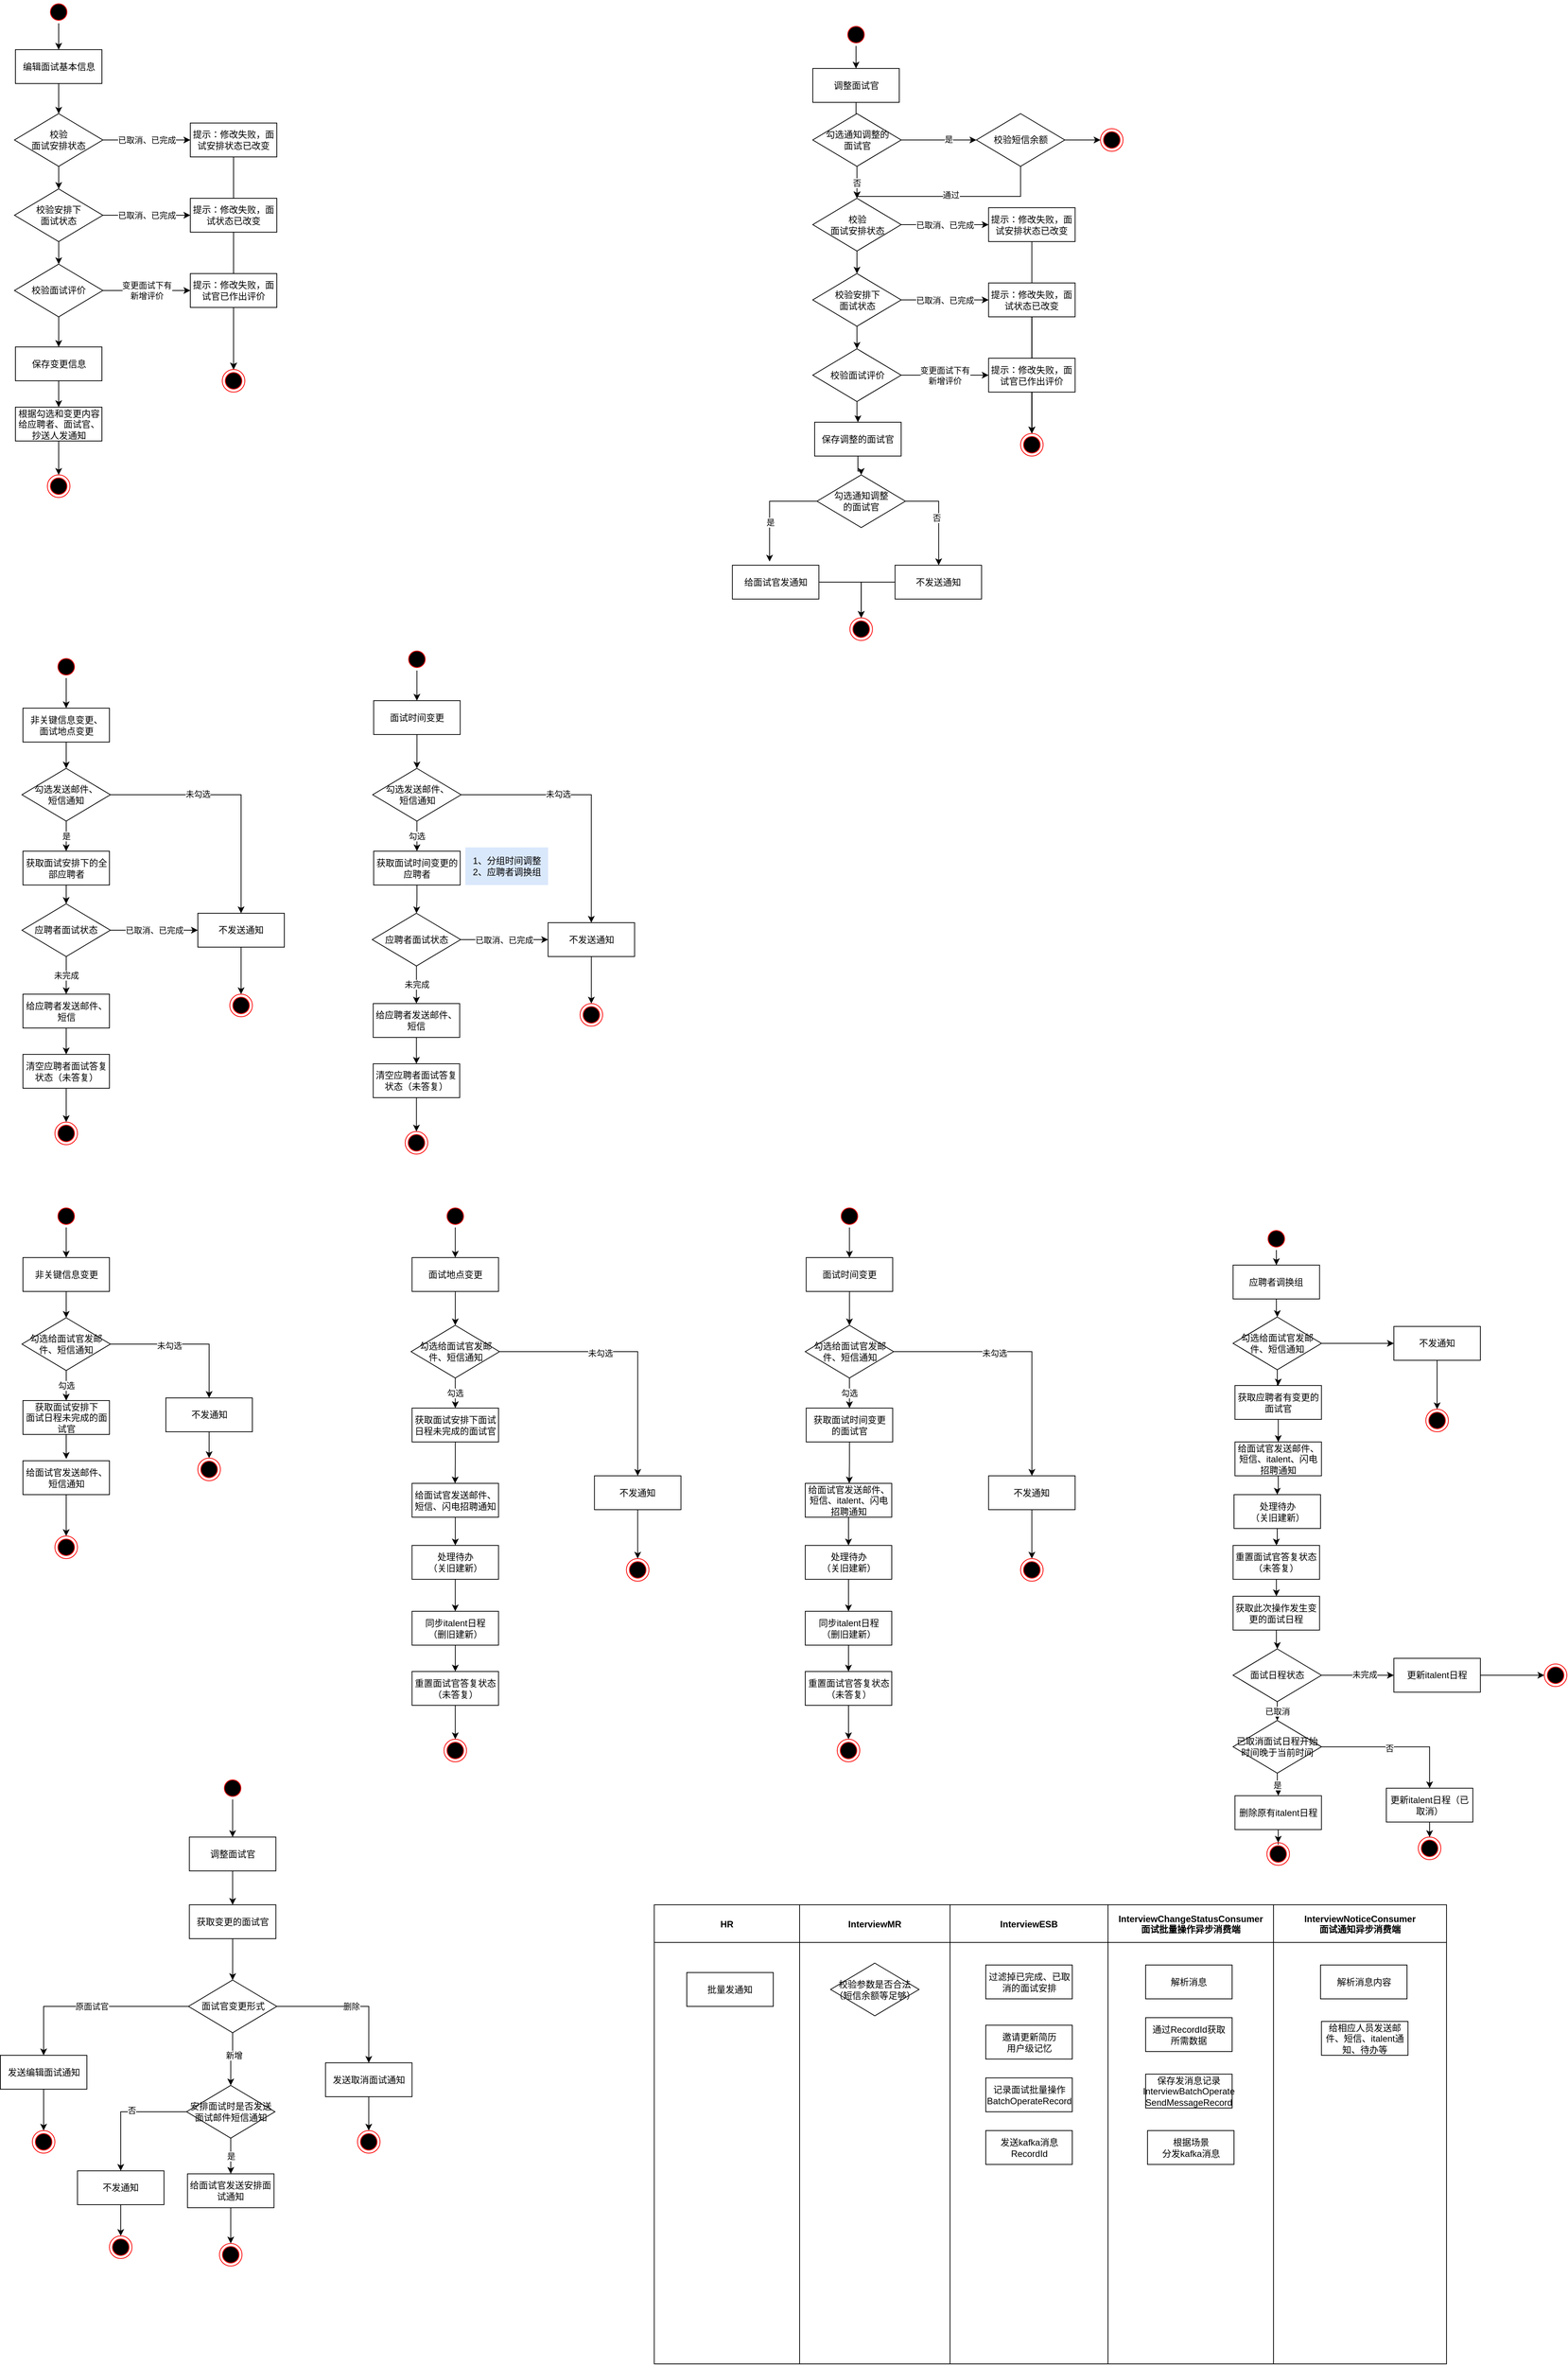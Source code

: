 <mxfile version="14.9.1" type="github">
  <diagram name="Page-1" id="e7e014a7-5840-1c2e-5031-d8a46d1fe8dd">
    <mxGraphModel dx="1038" dy="612" grid="1" gridSize="10" guides="1" tooltips="1" connect="1" arrows="1" fold="1" page="1" pageScale="1" pageWidth="1920" pageHeight="1200" background="none" math="0" shadow="0">
      <root>
        <mxCell id="0" />
        <mxCell id="1" parent="0" />
        <mxCell id="SFdsLE2ytojVS_g6Q4z1-54" value="" style="edgeStyle=orthogonalEdgeStyle;rounded=0;orthogonalLoop=1;jettySize=auto;html=1;" parent="1" source="SFdsLE2ytojVS_g6Q4z1-41" target="SFdsLE2ytojVS_g6Q4z1-47" edge="1">
          <mxGeometry relative="1" as="geometry" />
        </mxCell>
        <mxCell id="SFdsLE2ytojVS_g6Q4z1-41" value="" style="ellipse;html=1;shape=startState;fillColor=#000000;strokeColor=#ff0000;" parent="1" vertex="1">
          <mxGeometry x="130" y="30" width="30" height="30" as="geometry" />
        </mxCell>
        <mxCell id="SFdsLE2ytojVS_g6Q4z1-55" value="" style="edgeStyle=orthogonalEdgeStyle;rounded=0;orthogonalLoop=1;jettySize=auto;html=1;" parent="1" source="SFdsLE2ytojVS_g6Q4z1-47" target="SFdsLE2ytojVS_g6Q4z1-49" edge="1">
          <mxGeometry relative="1" as="geometry" />
        </mxCell>
        <mxCell id="SFdsLE2ytojVS_g6Q4z1-47" value="编辑面试基本信息&lt;br&gt;" style="rounded=0;whiteSpace=wrap;html=1;" parent="1" vertex="1">
          <mxGeometry x="87.5" y="95" width="115" height="45" as="geometry" />
        </mxCell>
        <mxCell id="SFdsLE2ytojVS_g6Q4z1-66" value="" style="edgeStyle=orthogonalEdgeStyle;rounded=0;orthogonalLoop=1;jettySize=auto;html=1;" parent="1" source="SFdsLE2ytojVS_g6Q4z1-48" target="SFdsLE2ytojVS_g6Q4z1-53" edge="1">
          <mxGeometry relative="1" as="geometry" />
        </mxCell>
        <mxCell id="SFdsLE2ytojVS_g6Q4z1-48" value="根据勾选和变更内容给应聘者、面试官、抄送人发通知" style="rounded=0;whiteSpace=wrap;html=1;" parent="1" vertex="1">
          <mxGeometry x="87.5" y="570" width="115" height="45" as="geometry" />
        </mxCell>
        <mxCell id="SFdsLE2ytojVS_g6Q4z1-56" value="" style="edgeStyle=orthogonalEdgeStyle;rounded=0;orthogonalLoop=1;jettySize=auto;html=1;" parent="1" source="SFdsLE2ytojVS_g6Q4z1-49" target="SFdsLE2ytojVS_g6Q4z1-50" edge="1">
          <mxGeometry relative="1" as="geometry" />
        </mxCell>
        <mxCell id="SFdsLE2ytojVS_g6Q4z1-58" value="已取消、已完成" style="edgeStyle=orthogonalEdgeStyle;rounded=0;orthogonalLoop=1;jettySize=auto;html=1;" parent="1" source="SFdsLE2ytojVS_g6Q4z1-49" target="SFdsLE2ytojVS_g6Q4z1-57" edge="1">
          <mxGeometry relative="1" as="geometry">
            <Array as="points">
              <mxPoint x="260" y="215" />
              <mxPoint x="260" y="215" />
            </Array>
          </mxGeometry>
        </mxCell>
        <mxCell id="SFdsLE2ytojVS_g6Q4z1-49" value="校验&lt;br&gt;面试安排状态" style="rhombus;whiteSpace=wrap;html=1;" parent="1" vertex="1">
          <mxGeometry x="86.25" y="180" width="117.5" height="70" as="geometry" />
        </mxCell>
        <mxCell id="SFdsLE2ytojVS_g6Q4z1-60" value="已取消、已完成" style="edgeStyle=orthogonalEdgeStyle;rounded=0;orthogonalLoop=1;jettySize=auto;html=1;" parent="1" source="SFdsLE2ytojVS_g6Q4z1-50" target="SFdsLE2ytojVS_g6Q4z1-59" edge="1">
          <mxGeometry relative="1" as="geometry" />
        </mxCell>
        <mxCell id="SFdsLE2ytojVS_g6Q4z1-61" value="" style="edgeStyle=orthogonalEdgeStyle;rounded=0;orthogonalLoop=1;jettySize=auto;html=1;" parent="1" source="SFdsLE2ytojVS_g6Q4z1-50" target="SFdsLE2ytojVS_g6Q4z1-51" edge="1">
          <mxGeometry relative="1" as="geometry" />
        </mxCell>
        <mxCell id="SFdsLE2ytojVS_g6Q4z1-50" value="校验安排下&lt;br&gt;面试状态" style="rhombus;whiteSpace=wrap;html=1;" parent="1" vertex="1">
          <mxGeometry x="86.25" y="280" width="117.5" height="70" as="geometry" />
        </mxCell>
        <mxCell id="SFdsLE2ytojVS_g6Q4z1-63" value="变更面试下有&lt;br&gt;新增评价" style="edgeStyle=orthogonalEdgeStyle;rounded=0;orthogonalLoop=1;jettySize=auto;html=1;" parent="1" source="SFdsLE2ytojVS_g6Q4z1-51" target="SFdsLE2ytojVS_g6Q4z1-62" edge="1">
          <mxGeometry relative="1" as="geometry" />
        </mxCell>
        <mxCell id="SFdsLE2ytojVS_g6Q4z1-64" value="" style="edgeStyle=orthogonalEdgeStyle;rounded=0;orthogonalLoop=1;jettySize=auto;html=1;" parent="1" source="SFdsLE2ytojVS_g6Q4z1-51" target="SFdsLE2ytojVS_g6Q4z1-52" edge="1">
          <mxGeometry relative="1" as="geometry" />
        </mxCell>
        <mxCell id="SFdsLE2ytojVS_g6Q4z1-51" value="校验面试评价" style="rhombus;whiteSpace=wrap;html=1;" parent="1" vertex="1">
          <mxGeometry x="86.25" y="380" width="117.5" height="70" as="geometry" />
        </mxCell>
        <mxCell id="SFdsLE2ytojVS_g6Q4z1-65" value="" style="edgeStyle=orthogonalEdgeStyle;rounded=0;orthogonalLoop=1;jettySize=auto;html=1;" parent="1" source="SFdsLE2ytojVS_g6Q4z1-52" target="SFdsLE2ytojVS_g6Q4z1-48" edge="1">
          <mxGeometry relative="1" as="geometry" />
        </mxCell>
        <mxCell id="SFdsLE2ytojVS_g6Q4z1-52" value="保存变更信息" style="rounded=0;whiteSpace=wrap;html=1;" parent="1" vertex="1">
          <mxGeometry x="87.5" y="490" width="115" height="45" as="geometry" />
        </mxCell>
        <mxCell id="SFdsLE2ytojVS_g6Q4z1-53" value="" style="ellipse;html=1;shape=endState;fillColor=#000000;strokeColor=#ff0000;" parent="1" vertex="1">
          <mxGeometry x="130" y="660" width="30" height="30" as="geometry" />
        </mxCell>
        <mxCell id="SFdsLE2ytojVS_g6Q4z1-71" style="edgeStyle=orthogonalEdgeStyle;rounded=0;orthogonalLoop=1;jettySize=auto;html=1;" parent="1" source="SFdsLE2ytojVS_g6Q4z1-57" target="SFdsLE2ytojVS_g6Q4z1-67" edge="1">
          <mxGeometry relative="1" as="geometry" />
        </mxCell>
        <mxCell id="SFdsLE2ytojVS_g6Q4z1-57" value="提示：修改失败，面试安排状态已改变" style="rounded=0;whiteSpace=wrap;html=1;" parent="1" vertex="1">
          <mxGeometry x="320" y="192.5" width="115" height="45" as="geometry" />
        </mxCell>
        <mxCell id="SFdsLE2ytojVS_g6Q4z1-69" style="edgeStyle=orthogonalEdgeStyle;rounded=0;orthogonalLoop=1;jettySize=auto;html=1;" parent="1" source="SFdsLE2ytojVS_g6Q4z1-59" target="SFdsLE2ytojVS_g6Q4z1-67" edge="1">
          <mxGeometry relative="1" as="geometry" />
        </mxCell>
        <mxCell id="SFdsLE2ytojVS_g6Q4z1-59" value="提示：修改失败，面试状态已改变" style="rounded=0;whiteSpace=wrap;html=1;" parent="1" vertex="1">
          <mxGeometry x="320" y="292.5" width="115" height="45" as="geometry" />
        </mxCell>
        <mxCell id="SFdsLE2ytojVS_g6Q4z1-68" value="" style="edgeStyle=orthogonalEdgeStyle;rounded=0;orthogonalLoop=1;jettySize=auto;html=1;" parent="1" source="SFdsLE2ytojVS_g6Q4z1-62" target="SFdsLE2ytojVS_g6Q4z1-67" edge="1">
          <mxGeometry relative="1" as="geometry" />
        </mxCell>
        <mxCell id="SFdsLE2ytojVS_g6Q4z1-62" value="提示：修改失败，面试官已作出评价" style="rounded=0;whiteSpace=wrap;html=1;" parent="1" vertex="1">
          <mxGeometry x="320" y="392.5" width="115" height="45" as="geometry" />
        </mxCell>
        <mxCell id="SFdsLE2ytojVS_g6Q4z1-67" value="" style="ellipse;html=1;shape=endState;fillColor=#000000;strokeColor=#ff0000;" parent="1" vertex="1">
          <mxGeometry x="362.5" y="520" width="30" height="30" as="geometry" />
        </mxCell>
        <mxCell id="SFdsLE2ytojVS_g6Q4z1-93" value="" style="edgeStyle=orthogonalEdgeStyle;rounded=0;orthogonalLoop=1;jettySize=auto;html=1;" parent="1" source="SFdsLE2ytojVS_g6Q4z1-72" target="SFdsLE2ytojVS_g6Q4z1-74" edge="1">
          <mxGeometry relative="1" as="geometry" />
        </mxCell>
        <mxCell id="SFdsLE2ytojVS_g6Q4z1-72" value="" style="ellipse;html=1;shape=startState;fillColor=#000000;strokeColor=#ff0000;" parent="1" vertex="1">
          <mxGeometry x="1190" y="60" width="30" height="30" as="geometry" />
        </mxCell>
        <mxCell id="SFdsLE2ytojVS_g6Q4z1-327" value="" style="edgeStyle=orthogonalEdgeStyle;rounded=0;orthogonalLoop=1;jettySize=auto;html=1;fontColor=#000000;" parent="1" source="SFdsLE2ytojVS_g6Q4z1-74" target="SFdsLE2ytojVS_g6Q4z1-286" edge="1">
          <mxGeometry relative="1" as="geometry" />
        </mxCell>
        <mxCell id="SFdsLE2ytojVS_g6Q4z1-74" value="调整面试官" style="rounded=0;whiteSpace=wrap;html=1;" parent="1" vertex="1">
          <mxGeometry x="1147.5" y="120" width="115" height="45" as="geometry" />
        </mxCell>
        <mxCell id="SFdsLE2ytojVS_g6Q4z1-75" value="" style="edgeStyle=orthogonalEdgeStyle;rounded=0;orthogonalLoop=1;jettySize=auto;html=1;" parent="1" source="SFdsLE2ytojVS_g6Q4z1-77" target="SFdsLE2ytojVS_g6Q4z1-80" edge="1">
          <mxGeometry relative="1" as="geometry" />
        </mxCell>
        <mxCell id="SFdsLE2ytojVS_g6Q4z1-76" value="已取消、已完成" style="edgeStyle=orthogonalEdgeStyle;rounded=0;orthogonalLoop=1;jettySize=auto;html=1;" parent="1" source="SFdsLE2ytojVS_g6Q4z1-77" target="SFdsLE2ytojVS_g6Q4z1-83" edge="1">
          <mxGeometry relative="1" as="geometry">
            <Array as="points">
              <mxPoint x="1321.25" y="327.5" />
              <mxPoint x="1321.25" y="327.5" />
            </Array>
          </mxGeometry>
        </mxCell>
        <mxCell id="SFdsLE2ytojVS_g6Q4z1-77" value="校验&lt;br&gt;面试安排状态" style="rhombus;whiteSpace=wrap;html=1;" parent="1" vertex="1">
          <mxGeometry x="1147.5" y="292.5" width="117.5" height="70" as="geometry" />
        </mxCell>
        <mxCell id="SFdsLE2ytojVS_g6Q4z1-78" value="已取消、已完成" style="edgeStyle=orthogonalEdgeStyle;rounded=0;orthogonalLoop=1;jettySize=auto;html=1;" parent="1" source="SFdsLE2ytojVS_g6Q4z1-80" target="SFdsLE2ytojVS_g6Q4z1-84" edge="1">
          <mxGeometry relative="1" as="geometry" />
        </mxCell>
        <mxCell id="SFdsLE2ytojVS_g6Q4z1-79" value="" style="edgeStyle=orthogonalEdgeStyle;rounded=0;orthogonalLoop=1;jettySize=auto;html=1;" parent="1" source="SFdsLE2ytojVS_g6Q4z1-80" target="SFdsLE2ytojVS_g6Q4z1-82" edge="1">
          <mxGeometry relative="1" as="geometry" />
        </mxCell>
        <mxCell id="SFdsLE2ytojVS_g6Q4z1-80" value="校验安排下&lt;br&gt;面试状态" style="rhombus;whiteSpace=wrap;html=1;" parent="1" vertex="1">
          <mxGeometry x="1147.5" y="392.5" width="117.5" height="70" as="geometry" />
        </mxCell>
        <mxCell id="SFdsLE2ytojVS_g6Q4z1-81" value="变更面试下有&lt;br&gt;新增评价" style="edgeStyle=orthogonalEdgeStyle;rounded=0;orthogonalLoop=1;jettySize=auto;html=1;" parent="1" source="SFdsLE2ytojVS_g6Q4z1-82" target="SFdsLE2ytojVS_g6Q4z1-85" edge="1">
          <mxGeometry relative="1" as="geometry" />
        </mxCell>
        <mxCell id="SFdsLE2ytojVS_g6Q4z1-103" value="" style="edgeStyle=orthogonalEdgeStyle;rounded=0;orthogonalLoop=1;jettySize=auto;html=1;" parent="1" source="SFdsLE2ytojVS_g6Q4z1-82" target="SFdsLE2ytojVS_g6Q4z1-95" edge="1">
          <mxGeometry relative="1" as="geometry" />
        </mxCell>
        <mxCell id="SFdsLE2ytojVS_g6Q4z1-82" value="校验面试评价" style="rhombus;whiteSpace=wrap;html=1;" parent="1" vertex="1">
          <mxGeometry x="1147.5" y="492.5" width="117.5" height="70" as="geometry" />
        </mxCell>
        <mxCell id="SFdsLE2ytojVS_g6Q4z1-89" style="edgeStyle=orthogonalEdgeStyle;rounded=0;orthogonalLoop=1;jettySize=auto;html=1;entryX=0.5;entryY=0;entryDx=0;entryDy=0;" parent="1" source="SFdsLE2ytojVS_g6Q4z1-83" target="SFdsLE2ytojVS_g6Q4z1-86" edge="1">
          <mxGeometry relative="1" as="geometry" />
        </mxCell>
        <mxCell id="SFdsLE2ytojVS_g6Q4z1-83" value="提示：修改失败，面试安排状态已改变" style="rounded=0;whiteSpace=wrap;html=1;" parent="1" vertex="1">
          <mxGeometry x="1381.25" y="305" width="115" height="45" as="geometry" />
        </mxCell>
        <mxCell id="SFdsLE2ytojVS_g6Q4z1-88" style="edgeStyle=orthogonalEdgeStyle;rounded=0;orthogonalLoop=1;jettySize=auto;html=1;" parent="1" source="SFdsLE2ytojVS_g6Q4z1-84" target="SFdsLE2ytojVS_g6Q4z1-86" edge="1">
          <mxGeometry relative="1" as="geometry" />
        </mxCell>
        <mxCell id="SFdsLE2ytojVS_g6Q4z1-84" value="提示：修改失败，面试状态已改变" style="rounded=0;whiteSpace=wrap;html=1;" parent="1" vertex="1">
          <mxGeometry x="1381.25" y="405" width="115" height="45" as="geometry" />
        </mxCell>
        <mxCell id="SFdsLE2ytojVS_g6Q4z1-87" value="" style="edgeStyle=orthogonalEdgeStyle;rounded=0;orthogonalLoop=1;jettySize=auto;html=1;" parent="1" source="SFdsLE2ytojVS_g6Q4z1-85" target="SFdsLE2ytojVS_g6Q4z1-86" edge="1">
          <mxGeometry relative="1" as="geometry" />
        </mxCell>
        <mxCell id="SFdsLE2ytojVS_g6Q4z1-85" value="提示：修改失败，面试官已作出评价" style="rounded=0;whiteSpace=wrap;html=1;" parent="1" vertex="1">
          <mxGeometry x="1381.25" y="505" width="115" height="45" as="geometry" />
        </mxCell>
        <mxCell id="SFdsLE2ytojVS_g6Q4z1-86" value="" style="ellipse;html=1;shape=endState;fillColor=#000000;strokeColor=#ff0000;" parent="1" vertex="1">
          <mxGeometry x="1423.75" y="605" width="30" height="30" as="geometry" />
        </mxCell>
        <mxCell id="SFdsLE2ytojVS_g6Q4z1-104" value="" style="edgeStyle=orthogonalEdgeStyle;rounded=0;orthogonalLoop=1;jettySize=auto;html=1;" parent="1" source="SFdsLE2ytojVS_g6Q4z1-95" target="SFdsLE2ytojVS_g6Q4z1-96" edge="1">
          <mxGeometry relative="1" as="geometry" />
        </mxCell>
        <mxCell id="SFdsLE2ytojVS_g6Q4z1-95" value="保存调整的面试官" style="rounded=0;whiteSpace=wrap;html=1;" parent="1" vertex="1">
          <mxGeometry x="1150" y="590" width="115" height="45" as="geometry" />
        </mxCell>
        <mxCell id="SFdsLE2ytojVS_g6Q4z1-109" style="edgeStyle=orthogonalEdgeStyle;rounded=0;orthogonalLoop=1;jettySize=auto;html=1;" parent="1" source="SFdsLE2ytojVS_g6Q4z1-96" target="SFdsLE2ytojVS_g6Q4z1-108" edge="1">
          <mxGeometry relative="1" as="geometry">
            <Array as="points">
              <mxPoint x="1314.88" y="695" />
            </Array>
          </mxGeometry>
        </mxCell>
        <mxCell id="SFdsLE2ytojVS_g6Q4z1-110" value="否" style="edgeLabel;html=1;align=center;verticalAlign=middle;resizable=0;points=[];" parent="SFdsLE2ytojVS_g6Q4z1-109" vertex="1" connectable="0">
          <mxGeometry x="0.028" y="-3" relative="1" as="geometry">
            <mxPoint as="offset" />
          </mxGeometry>
        </mxCell>
        <mxCell id="SFdsLE2ytojVS_g6Q4z1-111" style="edgeStyle=orthogonalEdgeStyle;rounded=0;orthogonalLoop=1;jettySize=auto;html=1;entryX=0.43;entryY=-0.107;entryDx=0;entryDy=0;entryPerimeter=0;" parent="1" source="SFdsLE2ytojVS_g6Q4z1-96" target="SFdsLE2ytojVS_g6Q4z1-98" edge="1">
          <mxGeometry relative="1" as="geometry">
            <Array as="points">
              <mxPoint x="1089.88" y="695" />
            </Array>
          </mxGeometry>
        </mxCell>
        <mxCell id="SFdsLE2ytojVS_g6Q4z1-112" value="是" style="edgeLabel;html=1;align=center;verticalAlign=middle;resizable=0;points=[];" parent="SFdsLE2ytojVS_g6Q4z1-111" vertex="1" connectable="0">
          <mxGeometry x="0.274" y="1" relative="1" as="geometry">
            <mxPoint as="offset" />
          </mxGeometry>
        </mxCell>
        <mxCell id="SFdsLE2ytojVS_g6Q4z1-96" value="勾选通知调整&lt;br&gt;的面试官" style="rhombus;whiteSpace=wrap;html=1;" parent="1" vertex="1">
          <mxGeometry x="1153.13" y="660" width="117.5" height="70" as="geometry" />
        </mxCell>
        <mxCell id="U0ymZwaYGCfwbB4ao4K9-2" style="edgeStyle=orthogonalEdgeStyle;rounded=0;orthogonalLoop=1;jettySize=auto;html=1;entryX=0.5;entryY=0;entryDx=0;entryDy=0;" edge="1" parent="1" source="SFdsLE2ytojVS_g6Q4z1-98" target="SFdsLE2ytojVS_g6Q4z1-106">
          <mxGeometry relative="1" as="geometry" />
        </mxCell>
        <mxCell id="SFdsLE2ytojVS_g6Q4z1-98" value="给面试官发通知" style="rounded=0;whiteSpace=wrap;html=1;" parent="1" vertex="1">
          <mxGeometry x="1040.63" y="780" width="115" height="45" as="geometry" />
        </mxCell>
        <mxCell id="SFdsLE2ytojVS_g6Q4z1-106" value="" style="ellipse;html=1;shape=endState;fillColor=#000000;strokeColor=#ff0000;" parent="1" vertex="1">
          <mxGeometry x="1196.88" y="850" width="30" height="30" as="geometry" />
        </mxCell>
        <mxCell id="U0ymZwaYGCfwbB4ao4K9-1" style="edgeStyle=orthogonalEdgeStyle;rounded=0;orthogonalLoop=1;jettySize=auto;html=1;entryX=0.5;entryY=0;entryDx=0;entryDy=0;" edge="1" parent="1" source="SFdsLE2ytojVS_g6Q4z1-108" target="SFdsLE2ytojVS_g6Q4z1-106">
          <mxGeometry relative="1" as="geometry" />
        </mxCell>
        <mxCell id="SFdsLE2ytojVS_g6Q4z1-108" value="不发送通知" style="rounded=0;whiteSpace=wrap;html=1;" parent="1" vertex="1">
          <mxGeometry x="1256.88" y="780" width="115" height="45" as="geometry" />
        </mxCell>
        <mxCell id="SFdsLE2ytojVS_g6Q4z1-125" value="" style="edgeStyle=orthogonalEdgeStyle;rounded=0;orthogonalLoop=1;jettySize=auto;html=1;" parent="1" source="SFdsLE2ytojVS_g6Q4z1-116" target="SFdsLE2ytojVS_g6Q4z1-118" edge="1">
          <mxGeometry relative="1" as="geometry" />
        </mxCell>
        <mxCell id="SFdsLE2ytojVS_g6Q4z1-116" value="" style="ellipse;html=1;shape=startState;fillColor=#000000;strokeColor=#ff0000;" parent="1" vertex="1">
          <mxGeometry x="140" y="900" width="30" height="30" as="geometry" />
        </mxCell>
        <mxCell id="SFdsLE2ytojVS_g6Q4z1-126" value="" style="edgeStyle=orthogonalEdgeStyle;rounded=0;orthogonalLoop=1;jettySize=auto;html=1;" parent="1" source="SFdsLE2ytojVS_g6Q4z1-118" target="SFdsLE2ytojVS_g6Q4z1-122" edge="1">
          <mxGeometry relative="1" as="geometry" />
        </mxCell>
        <mxCell id="SFdsLE2ytojVS_g6Q4z1-118" value="非关键信息变更、&lt;br&gt;面试地点变更" style="rounded=0;whiteSpace=wrap;html=1;" parent="1" vertex="1">
          <mxGeometry x="97.5" y="970" width="115" height="45" as="geometry" />
        </mxCell>
        <mxCell id="SFdsLE2ytojVS_g6Q4z1-128" value="" style="edgeStyle=orthogonalEdgeStyle;rounded=0;orthogonalLoop=1;jettySize=auto;html=1;" parent="1" source="SFdsLE2ytojVS_g6Q4z1-119" target="SFdsLE2ytojVS_g6Q4z1-120" edge="1">
          <mxGeometry relative="1" as="geometry" />
        </mxCell>
        <mxCell id="SFdsLE2ytojVS_g6Q4z1-119" value="获取面试安排下的全部应聘者" style="rounded=0;whiteSpace=wrap;html=1;" parent="1" vertex="1">
          <mxGeometry x="97.5" y="1160" width="115" height="45" as="geometry" />
        </mxCell>
        <mxCell id="SFdsLE2ytojVS_g6Q4z1-129" value="未完成" style="edgeStyle=orthogonalEdgeStyle;rounded=0;orthogonalLoop=1;jettySize=auto;html=1;" parent="1" source="SFdsLE2ytojVS_g6Q4z1-120" target="SFdsLE2ytojVS_g6Q4z1-121" edge="1">
          <mxGeometry relative="1" as="geometry" />
        </mxCell>
        <mxCell id="SFdsLE2ytojVS_g6Q4z1-136" value="已取消、已完成" style="edgeStyle=orthogonalEdgeStyle;rounded=0;orthogonalLoop=1;jettySize=auto;html=1;" parent="1" source="SFdsLE2ytojVS_g6Q4z1-120" target="SFdsLE2ytojVS_g6Q4z1-133" edge="1">
          <mxGeometry relative="1" as="geometry" />
        </mxCell>
        <mxCell id="SFdsLE2ytojVS_g6Q4z1-120" value="应聘者面试状态" style="rhombus;whiteSpace=wrap;html=1;" parent="1" vertex="1">
          <mxGeometry x="96.25" y="1230" width="117.5" height="70" as="geometry" />
        </mxCell>
        <mxCell id="SFdsLE2ytojVS_g6Q4z1-131" value="" style="edgeStyle=orthogonalEdgeStyle;rounded=0;orthogonalLoop=1;jettySize=auto;html=1;" parent="1" source="SFdsLE2ytojVS_g6Q4z1-121" target="SFdsLE2ytojVS_g6Q4z1-123" edge="1">
          <mxGeometry relative="1" as="geometry" />
        </mxCell>
        <mxCell id="SFdsLE2ytojVS_g6Q4z1-121" value="给应聘者发送邮件、短信" style="rounded=0;whiteSpace=wrap;html=1;" parent="1" vertex="1">
          <mxGeometry x="97.5" y="1350" width="115" height="45" as="geometry" />
        </mxCell>
        <mxCell id="SFdsLE2ytojVS_g6Q4z1-127" value="是" style="edgeStyle=orthogonalEdgeStyle;rounded=0;orthogonalLoop=1;jettySize=auto;html=1;" parent="1" source="SFdsLE2ytojVS_g6Q4z1-122" target="SFdsLE2ytojVS_g6Q4z1-119" edge="1">
          <mxGeometry relative="1" as="geometry" />
        </mxCell>
        <mxCell id="SFdsLE2ytojVS_g6Q4z1-134" style="edgeStyle=orthogonalEdgeStyle;rounded=0;orthogonalLoop=1;jettySize=auto;html=1;" parent="1" source="SFdsLE2ytojVS_g6Q4z1-122" target="SFdsLE2ytojVS_g6Q4z1-133" edge="1">
          <mxGeometry relative="1" as="geometry" />
        </mxCell>
        <mxCell id="SFdsLE2ytojVS_g6Q4z1-135" value="未勾选" style="edgeLabel;html=1;align=center;verticalAlign=middle;resizable=0;points=[];" parent="SFdsLE2ytojVS_g6Q4z1-134" vertex="1" connectable="0">
          <mxGeometry x="-0.303" y="1" relative="1" as="geometry">
            <mxPoint as="offset" />
          </mxGeometry>
        </mxCell>
        <mxCell id="SFdsLE2ytojVS_g6Q4z1-122" value="勾选发送邮件、&lt;br&gt;短信通知" style="rhombus;whiteSpace=wrap;html=1;" parent="1" vertex="1">
          <mxGeometry x="96.25" y="1050" width="117.5" height="70" as="geometry" />
        </mxCell>
        <mxCell id="SFdsLE2ytojVS_g6Q4z1-132" value="" style="edgeStyle=orthogonalEdgeStyle;rounded=0;orthogonalLoop=1;jettySize=auto;html=1;" parent="1" source="SFdsLE2ytojVS_g6Q4z1-123" target="SFdsLE2ytojVS_g6Q4z1-124" edge="1">
          <mxGeometry relative="1" as="geometry" />
        </mxCell>
        <mxCell id="SFdsLE2ytojVS_g6Q4z1-123" value="清空应聘者面试答复状态（未答复）" style="rounded=0;whiteSpace=wrap;html=1;" parent="1" vertex="1">
          <mxGeometry x="97.5" y="1430" width="115" height="45" as="geometry" />
        </mxCell>
        <mxCell id="SFdsLE2ytojVS_g6Q4z1-124" value="" style="ellipse;html=1;shape=endState;fillColor=#000000;strokeColor=#ff0000;" parent="1" vertex="1">
          <mxGeometry x="140" y="1520" width="30" height="30" as="geometry" />
        </mxCell>
        <mxCell id="SFdsLE2ytojVS_g6Q4z1-140" value="" style="edgeStyle=orthogonalEdgeStyle;rounded=0;orthogonalLoop=1;jettySize=auto;html=1;" parent="1" source="SFdsLE2ytojVS_g6Q4z1-133" target="SFdsLE2ytojVS_g6Q4z1-137" edge="1">
          <mxGeometry relative="1" as="geometry" />
        </mxCell>
        <mxCell id="SFdsLE2ytojVS_g6Q4z1-133" value="不发送通知" style="rounded=0;whiteSpace=wrap;html=1;" parent="1" vertex="1">
          <mxGeometry x="330" y="1242.5" width="115" height="45" as="geometry" />
        </mxCell>
        <mxCell id="SFdsLE2ytojVS_g6Q4z1-137" value="" style="ellipse;html=1;shape=endState;fillColor=#000000;strokeColor=#ff0000;" parent="1" vertex="1">
          <mxGeometry x="372.5" y="1350" width="30" height="30" as="geometry" />
        </mxCell>
        <mxCell id="SFdsLE2ytojVS_g6Q4z1-157" value="" style="edgeStyle=orthogonalEdgeStyle;rounded=0;orthogonalLoop=1;jettySize=auto;html=1;" parent="1" source="SFdsLE2ytojVS_g6Q4z1-141" target="SFdsLE2ytojVS_g6Q4z1-143" edge="1">
          <mxGeometry relative="1" as="geometry" />
        </mxCell>
        <mxCell id="SFdsLE2ytojVS_g6Q4z1-141" value="" style="ellipse;html=1;shape=startState;fillColor=#000000;strokeColor=#ff0000;" parent="1" vertex="1">
          <mxGeometry x="606.25" y="890" width="30" height="30" as="geometry" />
        </mxCell>
        <mxCell id="SFdsLE2ytojVS_g6Q4z1-158" value="" style="edgeStyle=orthogonalEdgeStyle;rounded=0;orthogonalLoop=1;jettySize=auto;html=1;" parent="1" source="SFdsLE2ytojVS_g6Q4z1-143" target="SFdsLE2ytojVS_g6Q4z1-144" edge="1">
          <mxGeometry relative="1" as="geometry" />
        </mxCell>
        <mxCell id="SFdsLE2ytojVS_g6Q4z1-143" value="面试时间变更" style="rounded=0;whiteSpace=wrap;html=1;" parent="1" vertex="1">
          <mxGeometry x="563.75" y="960" width="115" height="45" as="geometry" />
        </mxCell>
        <mxCell id="SFdsLE2ytojVS_g6Q4z1-159" value="勾选" style="edgeStyle=orthogonalEdgeStyle;rounded=0;orthogonalLoop=1;jettySize=auto;html=1;" parent="1" source="SFdsLE2ytojVS_g6Q4z1-144" target="SFdsLE2ytojVS_g6Q4z1-145" edge="1">
          <mxGeometry relative="1" as="geometry" />
        </mxCell>
        <mxCell id="SFdsLE2ytojVS_g6Q4z1-161" style="edgeStyle=orthogonalEdgeStyle;rounded=0;orthogonalLoop=1;jettySize=auto;html=1;" parent="1" source="SFdsLE2ytojVS_g6Q4z1-144" target="SFdsLE2ytojVS_g6Q4z1-155" edge="1">
          <mxGeometry relative="1" as="geometry" />
        </mxCell>
        <mxCell id="SFdsLE2ytojVS_g6Q4z1-162" value="未勾选" style="edgeLabel;html=1;align=center;verticalAlign=middle;resizable=0;points=[];" parent="SFdsLE2ytojVS_g6Q4z1-161" vertex="1" connectable="0">
          <mxGeometry x="-0.247" y="1" relative="1" as="geometry">
            <mxPoint as="offset" />
          </mxGeometry>
        </mxCell>
        <mxCell id="SFdsLE2ytojVS_g6Q4z1-144" value="勾选发送邮件、&lt;br&gt;短信通知" style="rhombus;whiteSpace=wrap;html=1;" parent="1" vertex="1">
          <mxGeometry x="562.5" y="1050" width="117.5" height="70" as="geometry" />
        </mxCell>
        <mxCell id="SFdsLE2ytojVS_g6Q4z1-160" value="" style="edgeStyle=orthogonalEdgeStyle;rounded=0;orthogonalLoop=1;jettySize=auto;html=1;" parent="1" source="SFdsLE2ytojVS_g6Q4z1-145" target="SFdsLE2ytojVS_g6Q4z1-148" edge="1">
          <mxGeometry relative="1" as="geometry" />
        </mxCell>
        <mxCell id="SFdsLE2ytojVS_g6Q4z1-145" value="获取面试时间变更的应聘者" style="rounded=0;whiteSpace=wrap;html=1;" parent="1" vertex="1">
          <mxGeometry x="563.75" y="1160" width="115" height="45" as="geometry" />
        </mxCell>
        <mxCell id="SFdsLE2ytojVS_g6Q4z1-146" value="未完成" style="edgeStyle=orthogonalEdgeStyle;rounded=0;orthogonalLoop=1;jettySize=auto;html=1;" parent="1" source="SFdsLE2ytojVS_g6Q4z1-148" target="SFdsLE2ytojVS_g6Q4z1-150" edge="1">
          <mxGeometry relative="1" as="geometry" />
        </mxCell>
        <mxCell id="SFdsLE2ytojVS_g6Q4z1-147" value="已取消、已完成" style="edgeStyle=orthogonalEdgeStyle;rounded=0;orthogonalLoop=1;jettySize=auto;html=1;" parent="1" source="SFdsLE2ytojVS_g6Q4z1-148" target="SFdsLE2ytojVS_g6Q4z1-155" edge="1">
          <mxGeometry relative="1" as="geometry" />
        </mxCell>
        <mxCell id="SFdsLE2ytojVS_g6Q4z1-148" value="应聘者面试状态" style="rhombus;whiteSpace=wrap;html=1;" parent="1" vertex="1">
          <mxGeometry x="561.88" y="1242.5" width="117.5" height="70" as="geometry" />
        </mxCell>
        <mxCell id="SFdsLE2ytojVS_g6Q4z1-149" value="" style="edgeStyle=orthogonalEdgeStyle;rounded=0;orthogonalLoop=1;jettySize=auto;html=1;" parent="1" source="SFdsLE2ytojVS_g6Q4z1-150" target="SFdsLE2ytojVS_g6Q4z1-152" edge="1">
          <mxGeometry relative="1" as="geometry" />
        </mxCell>
        <mxCell id="SFdsLE2ytojVS_g6Q4z1-150" value="给应聘者发送邮件、短信" style="rounded=0;whiteSpace=wrap;html=1;" parent="1" vertex="1">
          <mxGeometry x="563.13" y="1362.5" width="115" height="45" as="geometry" />
        </mxCell>
        <mxCell id="SFdsLE2ytojVS_g6Q4z1-151" value="" style="edgeStyle=orthogonalEdgeStyle;rounded=0;orthogonalLoop=1;jettySize=auto;html=1;" parent="1" source="SFdsLE2ytojVS_g6Q4z1-152" target="SFdsLE2ytojVS_g6Q4z1-153" edge="1">
          <mxGeometry relative="1" as="geometry" />
        </mxCell>
        <mxCell id="SFdsLE2ytojVS_g6Q4z1-152" value="清空应聘者面试答复状态（未答复）" style="rounded=0;whiteSpace=wrap;html=1;" parent="1" vertex="1">
          <mxGeometry x="563.13" y="1442.5" width="115" height="45" as="geometry" />
        </mxCell>
        <mxCell id="SFdsLE2ytojVS_g6Q4z1-153" value="" style="ellipse;html=1;shape=endState;fillColor=#000000;strokeColor=#ff0000;" parent="1" vertex="1">
          <mxGeometry x="605.63" y="1532.5" width="30" height="30" as="geometry" />
        </mxCell>
        <mxCell id="SFdsLE2ytojVS_g6Q4z1-154" value="" style="edgeStyle=orthogonalEdgeStyle;rounded=0;orthogonalLoop=1;jettySize=auto;html=1;" parent="1" source="SFdsLE2ytojVS_g6Q4z1-155" target="SFdsLE2ytojVS_g6Q4z1-156" edge="1">
          <mxGeometry relative="1" as="geometry" />
        </mxCell>
        <mxCell id="SFdsLE2ytojVS_g6Q4z1-155" value="不发送通知" style="rounded=0;whiteSpace=wrap;html=1;" parent="1" vertex="1">
          <mxGeometry x="795.63" y="1255" width="115" height="45" as="geometry" />
        </mxCell>
        <mxCell id="SFdsLE2ytojVS_g6Q4z1-156" value="" style="ellipse;html=1;shape=endState;fillColor=#000000;strokeColor=#ff0000;" parent="1" vertex="1">
          <mxGeometry x="838.13" y="1362.5" width="30" height="30" as="geometry" />
        </mxCell>
        <mxCell id="SFdsLE2ytojVS_g6Q4z1-163" value="1、分组时间调整&lt;br&gt;2、应聘者调换组" style="text;align=center;verticalAlign=middle;rounded=0;fillColor=#dae8fc;whiteSpace=wrap;html=1;" parent="1" vertex="1">
          <mxGeometry x="685.63" y="1155" width="110" height="50" as="geometry" />
        </mxCell>
        <mxCell id="SFdsLE2ytojVS_g6Q4z1-173" value="" style="edgeStyle=orthogonalEdgeStyle;rounded=0;orthogonalLoop=1;jettySize=auto;html=1;fontColor=#000000;" parent="1" source="SFdsLE2ytojVS_g6Q4z1-164" target="SFdsLE2ytojVS_g6Q4z1-166" edge="1">
          <mxGeometry relative="1" as="geometry" />
        </mxCell>
        <mxCell id="SFdsLE2ytojVS_g6Q4z1-164" value="" style="ellipse;html=1;shape=startState;fillColor=#000000;strokeColor=#ff0000;fontColor=#000000;" parent="1" vertex="1">
          <mxGeometry x="140" y="1630" width="30" height="30" as="geometry" />
        </mxCell>
        <mxCell id="SFdsLE2ytojVS_g6Q4z1-174" value="" style="edgeStyle=orthogonalEdgeStyle;rounded=0;orthogonalLoop=1;jettySize=auto;html=1;fontColor=#000000;" parent="1" source="SFdsLE2ytojVS_g6Q4z1-166" target="SFdsLE2ytojVS_g6Q4z1-167" edge="1">
          <mxGeometry relative="1" as="geometry" />
        </mxCell>
        <mxCell id="SFdsLE2ytojVS_g6Q4z1-166" value="非关键信息变更" style="rounded=0;whiteSpace=wrap;html=1;" parent="1" vertex="1">
          <mxGeometry x="97.5" y="1700" width="115" height="45" as="geometry" />
        </mxCell>
        <mxCell id="SFdsLE2ytojVS_g6Q4z1-175" value="勾选" style="edgeStyle=orthogonalEdgeStyle;rounded=0;orthogonalLoop=1;jettySize=auto;html=1;fontColor=#000000;" parent="1" source="SFdsLE2ytojVS_g6Q4z1-167" target="SFdsLE2ytojVS_g6Q4z1-168" edge="1">
          <mxGeometry relative="1" as="geometry" />
        </mxCell>
        <mxCell id="SFdsLE2ytojVS_g6Q4z1-180" style="edgeStyle=orthogonalEdgeStyle;rounded=0;orthogonalLoop=1;jettySize=auto;html=1;fontColor=#000000;" parent="1" source="SFdsLE2ytojVS_g6Q4z1-167" target="SFdsLE2ytojVS_g6Q4z1-171" edge="1">
          <mxGeometry relative="1" as="geometry" />
        </mxCell>
        <mxCell id="SFdsLE2ytojVS_g6Q4z1-181" value="未勾选" style="edgeLabel;html=1;align=center;verticalAlign=middle;resizable=0;points=[];fontColor=#000000;" parent="SFdsLE2ytojVS_g6Q4z1-180" vertex="1" connectable="0">
          <mxGeometry x="-0.235" y="-2" relative="1" as="geometry">
            <mxPoint as="offset" />
          </mxGeometry>
        </mxCell>
        <mxCell id="SFdsLE2ytojVS_g6Q4z1-167" value="勾选给面试官发邮件、短信通知" style="rhombus;whiteSpace=wrap;html=1;" parent="1" vertex="1">
          <mxGeometry x="96.25" y="1780" width="117.5" height="70" as="geometry" />
        </mxCell>
        <mxCell id="SFdsLE2ytojVS_g6Q4z1-176" value="" style="edgeStyle=orthogonalEdgeStyle;rounded=0;orthogonalLoop=1;jettySize=auto;html=1;fontColor=#000000;" parent="1" source="SFdsLE2ytojVS_g6Q4z1-168" edge="1">
          <mxGeometry relative="1" as="geometry">
            <mxPoint x="155.1" y="1967.56" as="targetPoint" />
          </mxGeometry>
        </mxCell>
        <mxCell id="SFdsLE2ytojVS_g6Q4z1-168" value="获取面试安排下&lt;br&gt;面试日程未完成的面试官" style="rounded=0;whiteSpace=wrap;html=1;" parent="1" vertex="1">
          <mxGeometry x="97.5" y="1890" width="115" height="45" as="geometry" />
        </mxCell>
        <mxCell id="SFdsLE2ytojVS_g6Q4z1-182" value="" style="edgeStyle=orthogonalEdgeStyle;rounded=0;orthogonalLoop=1;jettySize=auto;html=1;fontColor=#000000;" parent="1" source="SFdsLE2ytojVS_g6Q4z1-170" target="SFdsLE2ytojVS_g6Q4z1-172" edge="1">
          <mxGeometry relative="1" as="geometry" />
        </mxCell>
        <mxCell id="SFdsLE2ytojVS_g6Q4z1-170" value="给面试官发送邮件、短信通知" style="rounded=0;whiteSpace=wrap;html=1;" parent="1" vertex="1">
          <mxGeometry x="97.5" y="1970" width="115" height="45" as="geometry" />
        </mxCell>
        <mxCell id="SFdsLE2ytojVS_g6Q4z1-184" value="" style="edgeStyle=orthogonalEdgeStyle;rounded=0;orthogonalLoop=1;jettySize=auto;html=1;fontColor=#000000;" parent="1" source="SFdsLE2ytojVS_g6Q4z1-171" target="SFdsLE2ytojVS_g6Q4z1-183" edge="1">
          <mxGeometry relative="1" as="geometry" />
        </mxCell>
        <mxCell id="SFdsLE2ytojVS_g6Q4z1-171" value="不发通知" style="rounded=0;whiteSpace=wrap;html=1;" parent="1" vertex="1">
          <mxGeometry x="287.5" y="1886.5" width="115" height="45" as="geometry" />
        </mxCell>
        <mxCell id="SFdsLE2ytojVS_g6Q4z1-172" value="" style="ellipse;html=1;shape=endState;fillColor=#000000;strokeColor=#ff0000;fontColor=#000000;" parent="1" vertex="1">
          <mxGeometry x="140" y="2070" width="30" height="30" as="geometry" />
        </mxCell>
        <mxCell id="SFdsLE2ytojVS_g6Q4z1-178" style="edgeStyle=orthogonalEdgeStyle;rounded=0;orthogonalLoop=1;jettySize=auto;html=1;exitX=0.5;exitY=1;exitDx=0;exitDy=0;fontColor=#000000;" parent="1" source="SFdsLE2ytojVS_g6Q4z1-171" target="SFdsLE2ytojVS_g6Q4z1-171" edge="1">
          <mxGeometry relative="1" as="geometry" />
        </mxCell>
        <mxCell id="SFdsLE2ytojVS_g6Q4z1-183" value="" style="ellipse;html=1;shape=endState;fillColor=#000000;strokeColor=#ff0000;fontColor=#000000;" parent="1" vertex="1">
          <mxGeometry x="330" y="1966.5" width="30" height="30" as="geometry" />
        </mxCell>
        <mxCell id="SFdsLE2ytojVS_g6Q4z1-212" value="" style="edgeStyle=orthogonalEdgeStyle;rounded=0;orthogonalLoop=1;jettySize=auto;html=1;fontColor=#000000;" parent="1" source="SFdsLE2ytojVS_g6Q4z1-185" target="SFdsLE2ytojVS_g6Q4z1-187" edge="1">
          <mxGeometry relative="1" as="geometry" />
        </mxCell>
        <mxCell id="SFdsLE2ytojVS_g6Q4z1-185" value="" style="ellipse;html=1;shape=startState;fillColor=#000000;strokeColor=#ff0000;fontColor=#000000;" parent="1" vertex="1">
          <mxGeometry x="657.25" y="1630" width="30" height="30" as="geometry" />
        </mxCell>
        <mxCell id="SFdsLE2ytojVS_g6Q4z1-213" value="" style="edgeStyle=orthogonalEdgeStyle;rounded=0;orthogonalLoop=1;jettySize=auto;html=1;fontColor=#000000;" parent="1" source="SFdsLE2ytojVS_g6Q4z1-187" target="SFdsLE2ytojVS_g6Q4z1-191" edge="1">
          <mxGeometry relative="1" as="geometry" />
        </mxCell>
        <mxCell id="SFdsLE2ytojVS_g6Q4z1-187" value="面试地点变更" style="rounded=0;whiteSpace=wrap;html=1;" parent="1" vertex="1">
          <mxGeometry x="614.75" y="1700" width="115" height="45" as="geometry" />
        </mxCell>
        <mxCell id="SFdsLE2ytojVS_g6Q4z1-188" value="勾选" style="edgeStyle=orthogonalEdgeStyle;rounded=0;orthogonalLoop=1;jettySize=auto;html=1;fontColor=#000000;" parent="1" source="SFdsLE2ytojVS_g6Q4z1-191" target="SFdsLE2ytojVS_g6Q4z1-193" edge="1">
          <mxGeometry relative="1" as="geometry" />
        </mxCell>
        <mxCell id="SFdsLE2ytojVS_g6Q4z1-189" style="edgeStyle=orthogonalEdgeStyle;rounded=0;orthogonalLoop=1;jettySize=auto;html=1;fontColor=#000000;" parent="1" source="SFdsLE2ytojVS_g6Q4z1-191" target="SFdsLE2ytojVS_g6Q4z1-200" edge="1">
          <mxGeometry relative="1" as="geometry" />
        </mxCell>
        <mxCell id="SFdsLE2ytojVS_g6Q4z1-190" value="未勾选" style="edgeLabel;html=1;align=center;verticalAlign=middle;resizable=0;points=[];fontColor=#000000;" parent="SFdsLE2ytojVS_g6Q4z1-189" vertex="1" connectable="0">
          <mxGeometry x="-0.235" y="-2" relative="1" as="geometry">
            <mxPoint as="offset" />
          </mxGeometry>
        </mxCell>
        <mxCell id="SFdsLE2ytojVS_g6Q4z1-191" value="勾选给面试官发邮件、短信通知" style="rhombus;whiteSpace=wrap;html=1;" parent="1" vertex="1">
          <mxGeometry x="613.5" y="1790" width="117.5" height="70" as="geometry" />
        </mxCell>
        <mxCell id="SFdsLE2ytojVS_g6Q4z1-192" value="" style="edgeStyle=orthogonalEdgeStyle;rounded=0;orthogonalLoop=1;jettySize=auto;html=1;fontColor=#000000;" parent="1" source="SFdsLE2ytojVS_g6Q4z1-193" edge="1">
          <mxGeometry relative="1" as="geometry">
            <mxPoint x="672" y="2000" as="targetPoint" />
          </mxGeometry>
        </mxCell>
        <mxCell id="SFdsLE2ytojVS_g6Q4z1-193" value="获取面试安排下面试日程未完成的面试官" style="rounded=0;whiteSpace=wrap;html=1;" parent="1" vertex="1">
          <mxGeometry x="614.75" y="1900" width="115" height="45" as="geometry" />
        </mxCell>
        <mxCell id="SFdsLE2ytojVS_g6Q4z1-207" value="" style="edgeStyle=orthogonalEdgeStyle;rounded=0;orthogonalLoop=1;jettySize=auto;html=1;fontColor=#000000;" parent="1" source="SFdsLE2ytojVS_g6Q4z1-198" target="SFdsLE2ytojVS_g6Q4z1-204" edge="1">
          <mxGeometry relative="1" as="geometry" />
        </mxCell>
        <mxCell id="SFdsLE2ytojVS_g6Q4z1-198" value="给面试官发送邮件、短信、闪电招聘通知" style="rounded=0;whiteSpace=wrap;html=1;" parent="1" vertex="1">
          <mxGeometry x="614.75" y="2000" width="115" height="45" as="geometry" />
        </mxCell>
        <mxCell id="SFdsLE2ytojVS_g6Q4z1-199" value="" style="edgeStyle=orthogonalEdgeStyle;rounded=0;orthogonalLoop=1;jettySize=auto;html=1;fontColor=#000000;" parent="1" source="SFdsLE2ytojVS_g6Q4z1-200" target="SFdsLE2ytojVS_g6Q4z1-203" edge="1">
          <mxGeometry relative="1" as="geometry" />
        </mxCell>
        <mxCell id="SFdsLE2ytojVS_g6Q4z1-200" value="不发通知" style="rounded=0;whiteSpace=wrap;html=1;" parent="1" vertex="1">
          <mxGeometry x="857.25" y="1990" width="115" height="45" as="geometry" />
        </mxCell>
        <mxCell id="SFdsLE2ytojVS_g6Q4z1-201" value="" style="ellipse;html=1;shape=endState;fillColor=#000000;strokeColor=#ff0000;fontColor=#000000;" parent="1" vertex="1">
          <mxGeometry x="657.25" y="2340" width="30" height="30" as="geometry" />
        </mxCell>
        <mxCell id="SFdsLE2ytojVS_g6Q4z1-202" style="edgeStyle=orthogonalEdgeStyle;rounded=0;orthogonalLoop=1;jettySize=auto;html=1;exitX=0.5;exitY=1;exitDx=0;exitDy=0;fontColor=#000000;" parent="1" source="SFdsLE2ytojVS_g6Q4z1-200" target="SFdsLE2ytojVS_g6Q4z1-200" edge="1">
          <mxGeometry relative="1" as="geometry" />
        </mxCell>
        <mxCell id="SFdsLE2ytojVS_g6Q4z1-203" value="" style="ellipse;html=1;shape=endState;fillColor=#000000;strokeColor=#ff0000;fontColor=#000000;" parent="1" vertex="1">
          <mxGeometry x="899.75" y="2100" width="30" height="30" as="geometry" />
        </mxCell>
        <mxCell id="SFdsLE2ytojVS_g6Q4z1-208" value="" style="edgeStyle=orthogonalEdgeStyle;rounded=0;orthogonalLoop=1;jettySize=auto;html=1;fontColor=#000000;" parent="1" source="SFdsLE2ytojVS_g6Q4z1-204" target="SFdsLE2ytojVS_g6Q4z1-205" edge="1">
          <mxGeometry relative="1" as="geometry" />
        </mxCell>
        <mxCell id="SFdsLE2ytojVS_g6Q4z1-204" value="处理待办&lt;br&gt;（关旧建新）" style="rounded=0;whiteSpace=wrap;html=1;" parent="1" vertex="1">
          <mxGeometry x="614.75" y="2082.5" width="115" height="45" as="geometry" />
        </mxCell>
        <mxCell id="SFdsLE2ytojVS_g6Q4z1-209" value="" style="edgeStyle=orthogonalEdgeStyle;rounded=0;orthogonalLoop=1;jettySize=auto;html=1;fontColor=#000000;" parent="1" source="SFdsLE2ytojVS_g6Q4z1-205" target="SFdsLE2ytojVS_g6Q4z1-206" edge="1">
          <mxGeometry relative="1" as="geometry" />
        </mxCell>
        <mxCell id="SFdsLE2ytojVS_g6Q4z1-205" value="同步italent日程&lt;br&gt;（删旧建新）" style="rounded=0;whiteSpace=wrap;html=1;" parent="1" vertex="1">
          <mxGeometry x="614.75" y="2170" width="115" height="45" as="geometry" />
        </mxCell>
        <mxCell id="SFdsLE2ytojVS_g6Q4z1-210" value="" style="edgeStyle=orthogonalEdgeStyle;rounded=0;orthogonalLoop=1;jettySize=auto;html=1;fontColor=#000000;" parent="1" source="SFdsLE2ytojVS_g6Q4z1-206" target="SFdsLE2ytojVS_g6Q4z1-201" edge="1">
          <mxGeometry relative="1" as="geometry" />
        </mxCell>
        <mxCell id="SFdsLE2ytojVS_g6Q4z1-206" value="重置面试官答复状态&lt;br&gt;（未答复）" style="rounded=0;whiteSpace=wrap;html=1;" parent="1" vertex="1">
          <mxGeometry x="614.75" y="2250" width="115" height="45" as="geometry" />
        </mxCell>
        <mxCell id="SFdsLE2ytojVS_g6Q4z1-239" value="" style="edgeStyle=orthogonalEdgeStyle;rounded=0;orthogonalLoop=1;jettySize=auto;html=1;fontColor=#000000;" parent="1" source="SFdsLE2ytojVS_g6Q4z1-214" target="SFdsLE2ytojVS_g6Q4z1-216" edge="1">
          <mxGeometry relative="1" as="geometry" />
        </mxCell>
        <mxCell id="SFdsLE2ytojVS_g6Q4z1-214" value="" style="ellipse;html=1;shape=startState;fillColor=#000000;strokeColor=#ff0000;fontColor=#000000;" parent="1" vertex="1">
          <mxGeometry x="1181.25" y="1630" width="30" height="30" as="geometry" />
        </mxCell>
        <mxCell id="SFdsLE2ytojVS_g6Q4z1-240" value="" style="edgeStyle=orthogonalEdgeStyle;rounded=0;orthogonalLoop=1;jettySize=auto;html=1;fontColor=#000000;" parent="1" source="SFdsLE2ytojVS_g6Q4z1-216" target="SFdsLE2ytojVS_g6Q4z1-220" edge="1">
          <mxGeometry relative="1" as="geometry" />
        </mxCell>
        <mxCell id="SFdsLE2ytojVS_g6Q4z1-216" value="面试时间变更" style="rounded=0;whiteSpace=wrap;html=1;" parent="1" vertex="1">
          <mxGeometry x="1138.75" y="1700" width="115" height="45" as="geometry" />
        </mxCell>
        <mxCell id="SFdsLE2ytojVS_g6Q4z1-217" value="勾选" style="edgeStyle=orthogonalEdgeStyle;rounded=0;orthogonalLoop=1;jettySize=auto;html=1;fontColor=#000000;" parent="1" source="SFdsLE2ytojVS_g6Q4z1-220" target="SFdsLE2ytojVS_g6Q4z1-222" edge="1">
          <mxGeometry relative="1" as="geometry" />
        </mxCell>
        <mxCell id="SFdsLE2ytojVS_g6Q4z1-218" style="edgeStyle=orthogonalEdgeStyle;rounded=0;orthogonalLoop=1;jettySize=auto;html=1;fontColor=#000000;" parent="1" source="SFdsLE2ytojVS_g6Q4z1-220" target="SFdsLE2ytojVS_g6Q4z1-229" edge="1">
          <mxGeometry relative="1" as="geometry" />
        </mxCell>
        <mxCell id="SFdsLE2ytojVS_g6Q4z1-219" value="未勾选" style="edgeLabel;html=1;align=center;verticalAlign=middle;resizable=0;points=[];fontColor=#000000;" parent="SFdsLE2ytojVS_g6Q4z1-218" vertex="1" connectable="0">
          <mxGeometry x="-0.235" y="-2" relative="1" as="geometry">
            <mxPoint as="offset" />
          </mxGeometry>
        </mxCell>
        <mxCell id="SFdsLE2ytojVS_g6Q4z1-220" value="勾选给面试官发邮件、短信通知" style="rhombus;whiteSpace=wrap;html=1;" parent="1" vertex="1">
          <mxGeometry x="1137.5" y="1790" width="117.5" height="70" as="geometry" />
        </mxCell>
        <mxCell id="SFdsLE2ytojVS_g6Q4z1-221" value="" style="edgeStyle=orthogonalEdgeStyle;rounded=0;orthogonalLoop=1;jettySize=auto;html=1;fontColor=#000000;" parent="1" source="SFdsLE2ytojVS_g6Q4z1-222" edge="1">
          <mxGeometry relative="1" as="geometry">
            <mxPoint x="1196" y="2000" as="targetPoint" />
          </mxGeometry>
        </mxCell>
        <mxCell id="SFdsLE2ytojVS_g6Q4z1-222" value="获取面试时间变更&lt;br&gt;的面试官" style="rounded=0;whiteSpace=wrap;html=1;" parent="1" vertex="1">
          <mxGeometry x="1138.75" y="1900" width="115" height="45" as="geometry" />
        </mxCell>
        <mxCell id="SFdsLE2ytojVS_g6Q4z1-226" value="" style="edgeStyle=orthogonalEdgeStyle;rounded=0;orthogonalLoop=1;jettySize=auto;html=1;fontColor=#000000;" parent="1" source="SFdsLE2ytojVS_g6Q4z1-227" target="SFdsLE2ytojVS_g6Q4z1-234" edge="1">
          <mxGeometry relative="1" as="geometry" />
        </mxCell>
        <mxCell id="SFdsLE2ytojVS_g6Q4z1-227" value="给面试官发送邮件、短信、italent、闪电招聘通知" style="rounded=0;whiteSpace=wrap;html=1;" parent="1" vertex="1">
          <mxGeometry x="1137.5" y="2000" width="115" height="45" as="geometry" />
        </mxCell>
        <mxCell id="SFdsLE2ytojVS_g6Q4z1-228" value="" style="edgeStyle=orthogonalEdgeStyle;rounded=0;orthogonalLoop=1;jettySize=auto;html=1;fontColor=#000000;" parent="1" source="SFdsLE2ytojVS_g6Q4z1-229" target="SFdsLE2ytojVS_g6Q4z1-232" edge="1">
          <mxGeometry relative="1" as="geometry" />
        </mxCell>
        <mxCell id="SFdsLE2ytojVS_g6Q4z1-229" value="不发通知" style="rounded=0;whiteSpace=wrap;html=1;" parent="1" vertex="1">
          <mxGeometry x="1381.25" y="1990" width="115" height="45" as="geometry" />
        </mxCell>
        <mxCell id="SFdsLE2ytojVS_g6Q4z1-230" value="" style="ellipse;html=1;shape=endState;fillColor=#000000;strokeColor=#ff0000;fontColor=#000000;" parent="1" vertex="1">
          <mxGeometry x="1180" y="2340" width="30" height="30" as="geometry" />
        </mxCell>
        <mxCell id="SFdsLE2ytojVS_g6Q4z1-231" style="edgeStyle=orthogonalEdgeStyle;rounded=0;orthogonalLoop=1;jettySize=auto;html=1;exitX=0.5;exitY=1;exitDx=0;exitDy=0;fontColor=#000000;" parent="1" source="SFdsLE2ytojVS_g6Q4z1-229" target="SFdsLE2ytojVS_g6Q4z1-229" edge="1">
          <mxGeometry relative="1" as="geometry" />
        </mxCell>
        <mxCell id="SFdsLE2ytojVS_g6Q4z1-232" value="" style="ellipse;html=1;shape=endState;fillColor=#000000;strokeColor=#ff0000;fontColor=#000000;" parent="1" vertex="1">
          <mxGeometry x="1423.75" y="2100" width="30" height="30" as="geometry" />
        </mxCell>
        <mxCell id="SFdsLE2ytojVS_g6Q4z1-233" value="" style="edgeStyle=orthogonalEdgeStyle;rounded=0;orthogonalLoop=1;jettySize=auto;html=1;fontColor=#000000;" parent="1" source="SFdsLE2ytojVS_g6Q4z1-234" target="SFdsLE2ytojVS_g6Q4z1-236" edge="1">
          <mxGeometry relative="1" as="geometry" />
        </mxCell>
        <mxCell id="SFdsLE2ytojVS_g6Q4z1-234" value="处理待办&lt;br&gt;（关旧建新）" style="rounded=0;whiteSpace=wrap;html=1;" parent="1" vertex="1">
          <mxGeometry x="1137.5" y="2082.5" width="115" height="45" as="geometry" />
        </mxCell>
        <mxCell id="SFdsLE2ytojVS_g6Q4z1-235" value="" style="edgeStyle=orthogonalEdgeStyle;rounded=0;orthogonalLoop=1;jettySize=auto;html=1;fontColor=#000000;" parent="1" source="SFdsLE2ytojVS_g6Q4z1-236" target="SFdsLE2ytojVS_g6Q4z1-238" edge="1">
          <mxGeometry relative="1" as="geometry" />
        </mxCell>
        <mxCell id="SFdsLE2ytojVS_g6Q4z1-236" value="同步italent日程&lt;br&gt;（删旧建新）" style="rounded=0;whiteSpace=wrap;html=1;" parent="1" vertex="1">
          <mxGeometry x="1137.5" y="2170" width="115" height="45" as="geometry" />
        </mxCell>
        <mxCell id="SFdsLE2ytojVS_g6Q4z1-237" value="" style="edgeStyle=orthogonalEdgeStyle;rounded=0;orthogonalLoop=1;jettySize=auto;html=1;fontColor=#000000;" parent="1" source="SFdsLE2ytojVS_g6Q4z1-238" target="SFdsLE2ytojVS_g6Q4z1-230" edge="1">
          <mxGeometry relative="1" as="geometry" />
        </mxCell>
        <mxCell id="SFdsLE2ytojVS_g6Q4z1-238" value="重置面试官答复状态&lt;br&gt;（未答复）" style="rounded=0;whiteSpace=wrap;html=1;" parent="1" vertex="1">
          <mxGeometry x="1137.5" y="2250" width="115" height="45" as="geometry" />
        </mxCell>
        <mxCell id="SFdsLE2ytojVS_g6Q4z1-277" value="" style="edgeStyle=orthogonalEdgeStyle;rounded=0;orthogonalLoop=1;jettySize=auto;html=1;fontColor=#000000;" parent="1" source="SFdsLE2ytojVS_g6Q4z1-241" target="SFdsLE2ytojVS_g6Q4z1-243" edge="1">
          <mxGeometry relative="1" as="geometry" />
        </mxCell>
        <mxCell id="SFdsLE2ytojVS_g6Q4z1-241" value="" style="ellipse;html=1;shape=startState;fillColor=#000000;strokeColor=#ff0000;fontColor=#000000;" parent="1" vertex="1">
          <mxGeometry x="1748.75" y="1660" width="30" height="30" as="geometry" />
        </mxCell>
        <mxCell id="SFdsLE2ytojVS_g6Q4z1-278" value="" style="edgeStyle=orthogonalEdgeStyle;rounded=0;orthogonalLoop=1;jettySize=auto;html=1;fontColor=#000000;" parent="1" source="SFdsLE2ytojVS_g6Q4z1-243" target="SFdsLE2ytojVS_g6Q4z1-245" edge="1">
          <mxGeometry relative="1" as="geometry" />
        </mxCell>
        <mxCell id="SFdsLE2ytojVS_g6Q4z1-243" value="应聘者调换组" style="rounded=0;whiteSpace=wrap;html=1;" parent="1" vertex="1">
          <mxGeometry x="1706.25" y="1710" width="115" height="45" as="geometry" />
        </mxCell>
        <mxCell id="SFdsLE2ytojVS_g6Q4z1-279" value="" style="edgeStyle=orthogonalEdgeStyle;rounded=0;orthogonalLoop=1;jettySize=auto;html=1;fontColor=#000000;" parent="1" source="SFdsLE2ytojVS_g6Q4z1-245" target="SFdsLE2ytojVS_g6Q4z1-250" edge="1">
          <mxGeometry relative="1" as="geometry" />
        </mxCell>
        <mxCell id="SFdsLE2ytojVS_g6Q4z1-285" value="" style="edgeStyle=orthogonalEdgeStyle;rounded=0;orthogonalLoop=1;jettySize=auto;html=1;fontColor=#000000;" parent="1" source="SFdsLE2ytojVS_g6Q4z1-245" target="SFdsLE2ytojVS_g6Q4z1-247" edge="1">
          <mxGeometry relative="1" as="geometry" />
        </mxCell>
        <mxCell id="SFdsLE2ytojVS_g6Q4z1-245" value="勾选给面试官发邮件、短信通知" style="rhombus;whiteSpace=wrap;html=1;" parent="1" vertex="1">
          <mxGeometry x="1706.25" y="1779" width="117.5" height="70" as="geometry" />
        </mxCell>
        <mxCell id="SFdsLE2ytojVS_g6Q4z1-246" value="" style="edgeStyle=orthogonalEdgeStyle;rounded=0;orthogonalLoop=1;jettySize=auto;html=1;fontColor=#000000;" parent="1" source="SFdsLE2ytojVS_g6Q4z1-247" target="SFdsLE2ytojVS_g6Q4z1-249" edge="1">
          <mxGeometry relative="1" as="geometry" />
        </mxCell>
        <mxCell id="SFdsLE2ytojVS_g6Q4z1-247" value="不发通知" style="rounded=0;whiteSpace=wrap;html=1;" parent="1" vertex="1">
          <mxGeometry x="1920" y="1791.5" width="115" height="45" as="geometry" />
        </mxCell>
        <mxCell id="SFdsLE2ytojVS_g6Q4z1-248" style="edgeStyle=orthogonalEdgeStyle;rounded=0;orthogonalLoop=1;jettySize=auto;html=1;exitX=0.5;exitY=1;exitDx=0;exitDy=0;fontColor=#000000;" parent="1" source="SFdsLE2ytojVS_g6Q4z1-247" target="SFdsLE2ytojVS_g6Q4z1-247" edge="1">
          <mxGeometry relative="1" as="geometry" />
        </mxCell>
        <mxCell id="SFdsLE2ytojVS_g6Q4z1-249" value="" style="ellipse;html=1;shape=endState;fillColor=#000000;strokeColor=#ff0000;fontColor=#000000;" parent="1" vertex="1">
          <mxGeometry x="1962.5" y="1901.5" width="30" height="30" as="geometry" />
        </mxCell>
        <mxCell id="SFdsLE2ytojVS_g6Q4z1-280" value="" style="edgeStyle=orthogonalEdgeStyle;rounded=0;orthogonalLoop=1;jettySize=auto;html=1;fontColor=#000000;" parent="1" source="SFdsLE2ytojVS_g6Q4z1-250" target="SFdsLE2ytojVS_g6Q4z1-252" edge="1">
          <mxGeometry relative="1" as="geometry" />
        </mxCell>
        <mxCell id="SFdsLE2ytojVS_g6Q4z1-250" value="获取应聘者有变更的面试官" style="rounded=0;whiteSpace=wrap;html=1;" parent="1" vertex="1">
          <mxGeometry x="1708.75" y="1870" width="115" height="45" as="geometry" />
        </mxCell>
        <mxCell id="SFdsLE2ytojVS_g6Q4z1-281" value="" style="edgeStyle=orthogonalEdgeStyle;rounded=0;orthogonalLoop=1;jettySize=auto;html=1;fontColor=#000000;" parent="1" source="SFdsLE2ytojVS_g6Q4z1-252" target="SFdsLE2ytojVS_g6Q4z1-254" edge="1">
          <mxGeometry relative="1" as="geometry" />
        </mxCell>
        <mxCell id="SFdsLE2ytojVS_g6Q4z1-252" value="给面试官发送邮件、短信、italent、闪电招聘通知" style="rounded=0;whiteSpace=wrap;html=1;" parent="1" vertex="1">
          <mxGeometry x="1708.75" y="1945" width="115" height="45" as="geometry" />
        </mxCell>
        <mxCell id="SFdsLE2ytojVS_g6Q4z1-282" value="" style="edgeStyle=orthogonalEdgeStyle;rounded=0;orthogonalLoop=1;jettySize=auto;html=1;fontColor=#000000;" parent="1" source="SFdsLE2ytojVS_g6Q4z1-254" target="SFdsLE2ytojVS_g6Q4z1-258" edge="1">
          <mxGeometry relative="1" as="geometry" />
        </mxCell>
        <mxCell id="SFdsLE2ytojVS_g6Q4z1-254" value="处理待办&lt;br&gt;（关旧建新）" style="rounded=0;whiteSpace=wrap;html=1;" parent="1" vertex="1">
          <mxGeometry x="1707.5" y="2015" width="115" height="45" as="geometry" />
        </mxCell>
        <mxCell id="SFdsLE2ytojVS_g6Q4z1-284" value="" style="edgeStyle=orthogonalEdgeStyle;rounded=0;orthogonalLoop=1;jettySize=auto;html=1;fontColor=#000000;" parent="1" source="SFdsLE2ytojVS_g6Q4z1-256" target="SFdsLE2ytojVS_g6Q4z1-259" edge="1">
          <mxGeometry relative="1" as="geometry" />
        </mxCell>
        <mxCell id="SFdsLE2ytojVS_g6Q4z1-256" value="获取此次操作发生变更的面试日程" style="rounded=0;whiteSpace=wrap;html=1;" parent="1" vertex="1">
          <mxGeometry x="1706.25" y="2150" width="115" height="45" as="geometry" />
        </mxCell>
        <mxCell id="SFdsLE2ytojVS_g6Q4z1-283" value="" style="edgeStyle=orthogonalEdgeStyle;rounded=0;orthogonalLoop=1;jettySize=auto;html=1;fontColor=#000000;" parent="1" source="SFdsLE2ytojVS_g6Q4z1-258" target="SFdsLE2ytojVS_g6Q4z1-256" edge="1">
          <mxGeometry relative="1" as="geometry" />
        </mxCell>
        <mxCell id="SFdsLE2ytojVS_g6Q4z1-258" value="重置面试官答复状态&lt;br&gt;（未答复）" style="rounded=0;whiteSpace=wrap;html=1;" parent="1" vertex="1">
          <mxGeometry x="1706.25" y="2082.5" width="115" height="45" as="geometry" />
        </mxCell>
        <mxCell id="SFdsLE2ytojVS_g6Q4z1-264" value="" style="edgeStyle=orthogonalEdgeStyle;rounded=0;orthogonalLoop=1;jettySize=auto;html=1;fontColor=#000000;" parent="1" source="SFdsLE2ytojVS_g6Q4z1-259" target="SFdsLE2ytojVS_g6Q4z1-260" edge="1">
          <mxGeometry relative="1" as="geometry" />
        </mxCell>
        <mxCell id="SFdsLE2ytojVS_g6Q4z1-265" value="未完成" style="edgeLabel;html=1;align=center;verticalAlign=middle;resizable=0;points=[];fontColor=#000000;" parent="SFdsLE2ytojVS_g6Q4z1-264" vertex="1" connectable="0">
          <mxGeometry x="0.177" y="1" relative="1" as="geometry">
            <mxPoint as="offset" />
          </mxGeometry>
        </mxCell>
        <mxCell id="SFdsLE2ytojVS_g6Q4z1-266" value="已取消" style="edgeStyle=orthogonalEdgeStyle;rounded=0;orthogonalLoop=1;jettySize=auto;html=1;fontColor=#000000;exitX=0.5;exitY=1;exitDx=0;exitDy=0;" parent="1" source="SFdsLE2ytojVS_g6Q4z1-259" target="SFdsLE2ytojVS_g6Q4z1-262" edge="1">
          <mxGeometry relative="1" as="geometry">
            <mxPoint x="1765.1" y="2295.0" as="sourcePoint" />
          </mxGeometry>
        </mxCell>
        <mxCell id="SFdsLE2ytojVS_g6Q4z1-259" value="面试日程状态" style="rhombus;whiteSpace=wrap;html=1;" parent="1" vertex="1">
          <mxGeometry x="1706.25" y="2220" width="117.5" height="70" as="geometry" />
        </mxCell>
        <mxCell id="SFdsLE2ytojVS_g6Q4z1-275" value="" style="edgeStyle=orthogonalEdgeStyle;rounded=0;orthogonalLoop=1;jettySize=auto;html=1;fontColor=#000000;" parent="1" source="SFdsLE2ytojVS_g6Q4z1-260" target="SFdsLE2ytojVS_g6Q4z1-274" edge="1">
          <mxGeometry relative="1" as="geometry" />
        </mxCell>
        <mxCell id="SFdsLE2ytojVS_g6Q4z1-260" value="更新italent日程" style="rounded=0;whiteSpace=wrap;html=1;" parent="1" vertex="1">
          <mxGeometry x="1920" y="2232.5" width="115" height="45" as="geometry" />
        </mxCell>
        <mxCell id="U0ymZwaYGCfwbB4ao4K9-4" value="" style="edgeStyle=orthogonalEdgeStyle;rounded=0;orthogonalLoop=1;jettySize=auto;html=1;" edge="1" parent="1" source="SFdsLE2ytojVS_g6Q4z1-261" target="SFdsLE2ytojVS_g6Q4z1-271">
          <mxGeometry relative="1" as="geometry" />
        </mxCell>
        <mxCell id="SFdsLE2ytojVS_g6Q4z1-261" value="删除原有italent日程" style="rounded=0;whiteSpace=wrap;html=1;" parent="1" vertex="1">
          <mxGeometry x="1708.75" y="2415.06" width="115" height="45" as="geometry" />
        </mxCell>
        <mxCell id="SFdsLE2ytojVS_g6Q4z1-267" value="是" style="edgeStyle=orthogonalEdgeStyle;rounded=0;orthogonalLoop=1;jettySize=auto;html=1;fontColor=#000000;" parent="1" source="SFdsLE2ytojVS_g6Q4z1-262" target="SFdsLE2ytojVS_g6Q4z1-261" edge="1">
          <mxGeometry relative="1" as="geometry" />
        </mxCell>
        <mxCell id="SFdsLE2ytojVS_g6Q4z1-268" style="edgeStyle=orthogonalEdgeStyle;rounded=0;orthogonalLoop=1;jettySize=auto;html=1;fontColor=#000000;" parent="1" source="SFdsLE2ytojVS_g6Q4z1-262" target="SFdsLE2ytojVS_g6Q4z1-263" edge="1">
          <mxGeometry relative="1" as="geometry" />
        </mxCell>
        <mxCell id="SFdsLE2ytojVS_g6Q4z1-269" value="否" style="edgeLabel;html=1;align=center;verticalAlign=middle;resizable=0;points=[];fontColor=#000000;" parent="SFdsLE2ytojVS_g6Q4z1-268" vertex="1" connectable="0">
          <mxGeometry x="-0.094" y="-2" relative="1" as="geometry">
            <mxPoint as="offset" />
          </mxGeometry>
        </mxCell>
        <mxCell id="SFdsLE2ytojVS_g6Q4z1-262" value="已取消面试日程开始时间晚于当前时间" style="rhombus;whiteSpace=wrap;html=1;" parent="1" vertex="1">
          <mxGeometry x="1706.25" y="2315.06" width="117.5" height="70" as="geometry" />
        </mxCell>
        <mxCell id="U0ymZwaYGCfwbB4ao4K9-5" value="" style="edgeStyle=orthogonalEdgeStyle;rounded=0;orthogonalLoop=1;jettySize=auto;html=1;" edge="1" parent="1" source="SFdsLE2ytojVS_g6Q4z1-263" target="SFdsLE2ytojVS_g6Q4z1-270">
          <mxGeometry relative="1" as="geometry" />
        </mxCell>
        <mxCell id="SFdsLE2ytojVS_g6Q4z1-263" value="更新italent日程（已取消）" style="rounded=0;whiteSpace=wrap;html=1;" parent="1" vertex="1">
          <mxGeometry x="1910" y="2405.06" width="115" height="45" as="geometry" />
        </mxCell>
        <mxCell id="SFdsLE2ytojVS_g6Q4z1-270" value="" style="ellipse;html=1;shape=endState;fillColor=#000000;strokeColor=#ff0000;fontColor=#000000;" parent="1" vertex="1">
          <mxGeometry x="1952.5" y="2470" width="30" height="30" as="geometry" />
        </mxCell>
        <mxCell id="SFdsLE2ytojVS_g6Q4z1-271" value="" style="ellipse;html=1;shape=endState;fillColor=#000000;strokeColor=#ff0000;fontColor=#000000;" parent="1" vertex="1">
          <mxGeometry x="1751.25" y="2477.5" width="30" height="30" as="geometry" />
        </mxCell>
        <mxCell id="SFdsLE2ytojVS_g6Q4z1-274" value="" style="ellipse;html=1;shape=endState;fillColor=#000000;strokeColor=#ff0000;fontColor=#000000;" parent="1" vertex="1">
          <mxGeometry x="2120" y="2240" width="30" height="30" as="geometry" />
        </mxCell>
        <mxCell id="SFdsLE2ytojVS_g6Q4z1-288" value="否" style="edgeStyle=orthogonalEdgeStyle;rounded=0;orthogonalLoop=1;jettySize=auto;html=1;fontColor=#000000;" parent="1" source="SFdsLE2ytojVS_g6Q4z1-286" target="SFdsLE2ytojVS_g6Q4z1-77" edge="1">
          <mxGeometry relative="1" as="geometry" />
        </mxCell>
        <mxCell id="SFdsLE2ytojVS_g6Q4z1-289" style="edgeStyle=orthogonalEdgeStyle;rounded=0;orthogonalLoop=1;jettySize=auto;html=1;entryX=0;entryY=0.5;entryDx=0;entryDy=0;fontColor=#000000;" parent="1" source="SFdsLE2ytojVS_g6Q4z1-286" target="SFdsLE2ytojVS_g6Q4z1-287" edge="1">
          <mxGeometry relative="1" as="geometry" />
        </mxCell>
        <mxCell id="SFdsLE2ytojVS_g6Q4z1-290" value="是" style="edgeLabel;html=1;align=center;verticalAlign=middle;resizable=0;points=[];fontColor=#000000;" parent="SFdsLE2ytojVS_g6Q4z1-289" vertex="1" connectable="0">
          <mxGeometry x="0.256" y="1" relative="1" as="geometry">
            <mxPoint as="offset" />
          </mxGeometry>
        </mxCell>
        <mxCell id="SFdsLE2ytojVS_g6Q4z1-286" value="勾选通知调整的&lt;br&gt;面试官" style="rhombus;whiteSpace=wrap;html=1;" parent="1" vertex="1">
          <mxGeometry x="1147.5" y="180" width="117.5" height="70" as="geometry" />
        </mxCell>
        <mxCell id="SFdsLE2ytojVS_g6Q4z1-291" style="edgeStyle=orthogonalEdgeStyle;rounded=0;orthogonalLoop=1;jettySize=auto;html=1;entryX=0.5;entryY=0;entryDx=0;entryDy=0;fontColor=#000000;" parent="1" source="SFdsLE2ytojVS_g6Q4z1-287" target="SFdsLE2ytojVS_g6Q4z1-77" edge="1">
          <mxGeometry relative="1" as="geometry">
            <Array as="points">
              <mxPoint x="1424" y="290" />
              <mxPoint x="1206" y="290" />
            </Array>
          </mxGeometry>
        </mxCell>
        <mxCell id="SFdsLE2ytojVS_g6Q4z1-292" value="通过" style="edgeLabel;html=1;align=center;verticalAlign=middle;resizable=0;points=[];fontColor=#000000;" parent="SFdsLE2ytojVS_g6Q4z1-291" vertex="1" connectable="0">
          <mxGeometry x="0.023" y="-2" relative="1" as="geometry">
            <mxPoint as="offset" />
          </mxGeometry>
        </mxCell>
        <mxCell id="SFdsLE2ytojVS_g6Q4z1-293" style="edgeStyle=orthogonalEdgeStyle;rounded=0;orthogonalLoop=1;jettySize=auto;html=1;fontColor=#000000;" parent="1" source="SFdsLE2ytojVS_g6Q4z1-287" edge="1">
          <mxGeometry relative="1" as="geometry">
            <mxPoint x="1530" y="215" as="targetPoint" />
          </mxGeometry>
        </mxCell>
        <mxCell id="SFdsLE2ytojVS_g6Q4z1-287" value="校验短信余额" style="rhombus;whiteSpace=wrap;html=1;" parent="1" vertex="1">
          <mxGeometry x="1365" y="180" width="117.5" height="70" as="geometry" />
        </mxCell>
        <mxCell id="SFdsLE2ytojVS_g6Q4z1-294" value="" style="ellipse;html=1;shape=endState;fillColor=#000000;strokeColor=#ff0000;" parent="1" vertex="1">
          <mxGeometry x="1530" y="200" width="30" height="30" as="geometry" />
        </mxCell>
        <mxCell id="SFdsLE2ytojVS_g6Q4z1-324" value="" style="edgeStyle=orthogonalEdgeStyle;rounded=0;orthogonalLoop=1;jettySize=auto;html=1;fontColor=#000000;" parent="1" source="SFdsLE2ytojVS_g6Q4z1-295" target="SFdsLE2ytojVS_g6Q4z1-297" edge="1">
          <mxGeometry relative="1" as="geometry" />
        </mxCell>
        <mxCell id="SFdsLE2ytojVS_g6Q4z1-295" value="" style="ellipse;html=1;shape=startState;fillColor=#000000;strokeColor=#ff0000;fontColor=#000000;" parent="1" vertex="1">
          <mxGeometry x="361.25" y="2390" width="30" height="30" as="geometry" />
        </mxCell>
        <mxCell id="SFdsLE2ytojVS_g6Q4z1-325" value="" style="edgeStyle=orthogonalEdgeStyle;rounded=0;orthogonalLoop=1;jettySize=auto;html=1;fontColor=#000000;" parent="1" source="SFdsLE2ytojVS_g6Q4z1-297" target="SFdsLE2ytojVS_g6Q4z1-298" edge="1">
          <mxGeometry relative="1" as="geometry" />
        </mxCell>
        <mxCell id="SFdsLE2ytojVS_g6Q4z1-297" value="调整面试官" style="rounded=0;whiteSpace=wrap;html=1;" parent="1" vertex="1">
          <mxGeometry x="318.75" y="2470" width="115" height="45" as="geometry" />
        </mxCell>
        <mxCell id="SFdsLE2ytojVS_g6Q4z1-326" value="" style="edgeStyle=orthogonalEdgeStyle;rounded=0;orthogonalLoop=1;jettySize=auto;html=1;fontColor=#000000;" parent="1" source="SFdsLE2ytojVS_g6Q4z1-298" target="SFdsLE2ytojVS_g6Q4z1-299" edge="1">
          <mxGeometry relative="1" as="geometry" />
        </mxCell>
        <mxCell id="SFdsLE2ytojVS_g6Q4z1-298" value="获取变更的面试官" style="rounded=0;whiteSpace=wrap;html=1;" parent="1" vertex="1">
          <mxGeometry x="318.75" y="2560" width="115" height="45" as="geometry" />
        </mxCell>
        <mxCell id="SFdsLE2ytojVS_g6Q4z1-303" style="edgeStyle=orthogonalEdgeStyle;rounded=0;orthogonalLoop=1;jettySize=auto;html=1;entryX=0.5;entryY=0;entryDx=0;entryDy=0;fontColor=#000000;" parent="1" source="SFdsLE2ytojVS_g6Q4z1-299" target="SFdsLE2ytojVS_g6Q4z1-301" edge="1">
          <mxGeometry relative="1" as="geometry" />
        </mxCell>
        <mxCell id="SFdsLE2ytojVS_g6Q4z1-304" value="新增" style="edgeLabel;html=1;align=center;verticalAlign=middle;resizable=0;points=[];fontColor=#000000;" parent="SFdsLE2ytojVS_g6Q4z1-303" vertex="1" connectable="0">
          <mxGeometry x="-0.19" y="1" relative="1" as="geometry">
            <mxPoint as="offset" />
          </mxGeometry>
        </mxCell>
        <mxCell id="SFdsLE2ytojVS_g6Q4z1-305" value="原面试官" style="edgeStyle=orthogonalEdgeStyle;rounded=0;orthogonalLoop=1;jettySize=auto;html=1;entryX=0.5;entryY=0;entryDx=0;entryDy=0;fontColor=#000000;" parent="1" source="SFdsLE2ytojVS_g6Q4z1-299" target="SFdsLE2ytojVS_g6Q4z1-300" edge="1">
          <mxGeometry relative="1" as="geometry" />
        </mxCell>
        <mxCell id="SFdsLE2ytojVS_g6Q4z1-313" value="删除" style="edgeStyle=orthogonalEdgeStyle;rounded=0;orthogonalLoop=1;jettySize=auto;html=1;entryX=0.5;entryY=0;entryDx=0;entryDy=0;fontColor=#000000;" parent="1" source="SFdsLE2ytojVS_g6Q4z1-299" target="SFdsLE2ytojVS_g6Q4z1-302" edge="1">
          <mxGeometry relative="1" as="geometry" />
        </mxCell>
        <mxCell id="SFdsLE2ytojVS_g6Q4z1-299" value="面试官变更形式" style="rhombus;whiteSpace=wrap;html=1;" parent="1" vertex="1">
          <mxGeometry x="317.5" y="2660" width="117.5" height="70" as="geometry" />
        </mxCell>
        <mxCell id="SFdsLE2ytojVS_g6Q4z1-321" value="" style="edgeStyle=orthogonalEdgeStyle;rounded=0;orthogonalLoop=1;jettySize=auto;html=1;fontColor=#000000;" parent="1" source="SFdsLE2ytojVS_g6Q4z1-300" target="SFdsLE2ytojVS_g6Q4z1-320" edge="1">
          <mxGeometry relative="1" as="geometry" />
        </mxCell>
        <mxCell id="SFdsLE2ytojVS_g6Q4z1-300" value="发送编辑面试通知" style="rounded=0;whiteSpace=wrap;html=1;" parent="1" vertex="1">
          <mxGeometry x="67.5" y="2760" width="115" height="45" as="geometry" />
        </mxCell>
        <mxCell id="SFdsLE2ytojVS_g6Q4z1-309" value="是" style="edgeStyle=orthogonalEdgeStyle;rounded=0;orthogonalLoop=1;jettySize=auto;html=1;fontColor=#000000;" parent="1" source="SFdsLE2ytojVS_g6Q4z1-301" target="SFdsLE2ytojVS_g6Q4z1-308" edge="1">
          <mxGeometry relative="1" as="geometry" />
        </mxCell>
        <mxCell id="SFdsLE2ytojVS_g6Q4z1-311" style="edgeStyle=orthogonalEdgeStyle;rounded=0;orthogonalLoop=1;jettySize=auto;html=1;fontColor=#000000;" parent="1" source="SFdsLE2ytojVS_g6Q4z1-301" target="SFdsLE2ytojVS_g6Q4z1-310" edge="1">
          <mxGeometry relative="1" as="geometry" />
        </mxCell>
        <mxCell id="SFdsLE2ytojVS_g6Q4z1-312" value="否" style="edgeLabel;html=1;align=center;verticalAlign=middle;resizable=0;points=[];fontColor=#000000;" parent="SFdsLE2ytojVS_g6Q4z1-311" vertex="1" connectable="0">
          <mxGeometry x="-0.118" y="-2" relative="1" as="geometry">
            <mxPoint as="offset" />
          </mxGeometry>
        </mxCell>
        <mxCell id="SFdsLE2ytojVS_g6Q4z1-301" value="安排面试时是否发送面试邮件短信通知" style="rhombus;whiteSpace=wrap;html=1;" parent="1" vertex="1">
          <mxGeometry x="315" y="2800" width="117.5" height="70" as="geometry" />
        </mxCell>
        <mxCell id="SFdsLE2ytojVS_g6Q4z1-315" value="" style="edgeStyle=orthogonalEdgeStyle;rounded=0;orthogonalLoop=1;jettySize=auto;html=1;fontColor=#000000;" parent="1" source="SFdsLE2ytojVS_g6Q4z1-302" target="SFdsLE2ytojVS_g6Q4z1-314" edge="1">
          <mxGeometry relative="1" as="geometry" />
        </mxCell>
        <mxCell id="SFdsLE2ytojVS_g6Q4z1-302" value="发送取消面试通知" style="rounded=0;whiteSpace=wrap;html=1;" parent="1" vertex="1">
          <mxGeometry x="499.75" y="2770" width="115" height="45" as="geometry" />
        </mxCell>
        <mxCell id="SFdsLE2ytojVS_g6Q4z1-317" value="" style="edgeStyle=orthogonalEdgeStyle;rounded=0;orthogonalLoop=1;jettySize=auto;html=1;fontColor=#000000;" parent="1" source="SFdsLE2ytojVS_g6Q4z1-308" target="SFdsLE2ytojVS_g6Q4z1-316" edge="1">
          <mxGeometry relative="1" as="geometry" />
        </mxCell>
        <mxCell id="SFdsLE2ytojVS_g6Q4z1-308" value="给面试官发送安排面试通知" style="rounded=0;whiteSpace=wrap;html=1;" parent="1" vertex="1">
          <mxGeometry x="316.25" y="2917.5" width="115" height="45" as="geometry" />
        </mxCell>
        <mxCell id="SFdsLE2ytojVS_g6Q4z1-319" value="" style="edgeStyle=orthogonalEdgeStyle;rounded=0;orthogonalLoop=1;jettySize=auto;html=1;fontColor=#000000;" parent="1" source="SFdsLE2ytojVS_g6Q4z1-310" target="SFdsLE2ytojVS_g6Q4z1-318" edge="1">
          <mxGeometry relative="1" as="geometry" />
        </mxCell>
        <mxCell id="SFdsLE2ytojVS_g6Q4z1-310" value="不发通知" style="rounded=0;whiteSpace=wrap;html=1;" parent="1" vertex="1">
          <mxGeometry x="170" y="2913.5" width="115" height="45" as="geometry" />
        </mxCell>
        <mxCell id="SFdsLE2ytojVS_g6Q4z1-314" value="" style="ellipse;html=1;shape=endState;fillColor=#000000;strokeColor=#ff0000;fontColor=#000000;" parent="1" vertex="1">
          <mxGeometry x="542.25" y="2860" width="30" height="30" as="geometry" />
        </mxCell>
        <mxCell id="SFdsLE2ytojVS_g6Q4z1-316" value="" style="ellipse;html=1;shape=endState;fillColor=#000000;strokeColor=#ff0000;fontColor=#000000;" parent="1" vertex="1">
          <mxGeometry x="358.75" y="3010" width="30" height="30" as="geometry" />
        </mxCell>
        <mxCell id="SFdsLE2ytojVS_g6Q4z1-318" value="" style="ellipse;html=1;shape=endState;fillColor=#000000;strokeColor=#ff0000;fontColor=#000000;" parent="1" vertex="1">
          <mxGeometry x="212.5" y="3000" width="30" height="30" as="geometry" />
        </mxCell>
        <mxCell id="SFdsLE2ytojVS_g6Q4z1-320" value="" style="ellipse;html=1;shape=endState;fillColor=#000000;strokeColor=#ff0000;fontColor=#000000;" parent="1" vertex="1">
          <mxGeometry x="110" y="2860" width="30" height="30" as="geometry" />
        </mxCell>
        <mxCell id="U0ymZwaYGCfwbB4ao4K9-6" value="HR" style="swimlane;startSize=50;" vertex="1" parent="1">
          <mxGeometry x="936.75" y="2560" width="193.25" height="610" as="geometry" />
        </mxCell>
        <mxCell id="U0ymZwaYGCfwbB4ao4K9-13" value="批量发通知" style="rounded=0;whiteSpace=wrap;html=1;" vertex="1" parent="U0ymZwaYGCfwbB4ao4K9-6">
          <mxGeometry x="43.25" y="90" width="115" height="45" as="geometry" />
        </mxCell>
        <mxCell id="U0ymZwaYGCfwbB4ao4K9-7" value="InterviewMR" style="swimlane;startSize=50;" vertex="1" parent="1">
          <mxGeometry x="1130" y="2560" width="200" height="610" as="geometry" />
        </mxCell>
        <mxCell id="U0ymZwaYGCfwbB4ao4K9-18" value="校验参数是否合法&lt;br&gt;（短信余额等足够）" style="rhombus;whiteSpace=wrap;html=1;" vertex="1" parent="U0ymZwaYGCfwbB4ao4K9-7">
          <mxGeometry x="41.25" y="77.5" width="117.5" height="70" as="geometry" />
        </mxCell>
        <mxCell id="U0ymZwaYGCfwbB4ao4K9-8" value="InterviewESB" style="swimlane;startSize=50;" vertex="1" parent="1">
          <mxGeometry x="1330" y="2560" width="210" height="610" as="geometry" />
        </mxCell>
        <mxCell id="U0ymZwaYGCfwbB4ao4K9-15" value="过滤掉已完成、已取消的面试安排" style="rounded=0;whiteSpace=wrap;html=1;" vertex="1" parent="U0ymZwaYGCfwbB4ao4K9-8">
          <mxGeometry x="47.5" y="80" width="115" height="45" as="geometry" />
        </mxCell>
        <mxCell id="U0ymZwaYGCfwbB4ao4K9-16" value="邀请更新简历&lt;br&gt;用户级记忆" style="rounded=0;whiteSpace=wrap;html=1;" vertex="1" parent="U0ymZwaYGCfwbB4ao4K9-8">
          <mxGeometry x="47.5" y="160" width="115" height="45" as="geometry" />
        </mxCell>
        <mxCell id="U0ymZwaYGCfwbB4ao4K9-17" value="记录面试批量操作&lt;br&gt;BatchOperateRecord" style="rounded=0;whiteSpace=wrap;html=1;" vertex="1" parent="U0ymZwaYGCfwbB4ao4K9-8">
          <mxGeometry x="47.5" y="230" width="115" height="45" as="geometry" />
        </mxCell>
        <mxCell id="U0ymZwaYGCfwbB4ao4K9-19" value="发送kafka消息&lt;br&gt;RecordId" style="rounded=0;whiteSpace=wrap;html=1;" vertex="1" parent="U0ymZwaYGCfwbB4ao4K9-8">
          <mxGeometry x="47.5" y="300" width="115" height="45" as="geometry" />
        </mxCell>
        <mxCell id="U0ymZwaYGCfwbB4ao4K9-9" value="InterviewChangeStatusConsumer&#xa;面试批量操作异步消费端" style="swimlane;startSize=50;" vertex="1" parent="1">
          <mxGeometry x="1540" y="2560" width="220" height="610" as="geometry" />
        </mxCell>
        <mxCell id="U0ymZwaYGCfwbB4ao4K9-20" value="解析消息" style="rounded=0;whiteSpace=wrap;html=1;" vertex="1" parent="U0ymZwaYGCfwbB4ao4K9-9">
          <mxGeometry x="50" y="80" width="115" height="45" as="geometry" />
        </mxCell>
        <mxCell id="U0ymZwaYGCfwbB4ao4K9-21" value="通过RecordId获取&lt;br&gt;所需数据" style="rounded=0;whiteSpace=wrap;html=1;" vertex="1" parent="U0ymZwaYGCfwbB4ao4K9-9">
          <mxGeometry x="50" y="150" width="115" height="45" as="geometry" />
        </mxCell>
        <mxCell id="U0ymZwaYGCfwbB4ao4K9-22" value="根据场景&lt;br&gt;分发kafka消息" style="rounded=0;whiteSpace=wrap;html=1;" vertex="1" parent="U0ymZwaYGCfwbB4ao4K9-9">
          <mxGeometry x="52.5" y="300" width="115" height="45" as="geometry" />
        </mxCell>
        <mxCell id="U0ymZwaYGCfwbB4ao4K9-23" value="保存发消息记录&lt;br&gt;InterviewBatchOperate&lt;br&gt;SendMessageRecord" style="rounded=0;whiteSpace=wrap;html=1;" vertex="1" parent="U0ymZwaYGCfwbB4ao4K9-9">
          <mxGeometry x="50" y="225" width="115" height="45" as="geometry" />
        </mxCell>
        <mxCell id="U0ymZwaYGCfwbB4ao4K9-11" value="InterviewNoticeConsumer&#xa;面试通知异步消费端" style="swimlane;startSize=50;" vertex="1" parent="1">
          <mxGeometry x="1760" y="2560" width="230" height="610" as="geometry" />
        </mxCell>
        <mxCell id="U0ymZwaYGCfwbB4ao4K9-24" value="解析消息内容" style="rounded=0;whiteSpace=wrap;html=1;" vertex="1" parent="U0ymZwaYGCfwbB4ao4K9-11">
          <mxGeometry x="62.5" y="80" width="115" height="45" as="geometry" />
        </mxCell>
        <mxCell id="U0ymZwaYGCfwbB4ao4K9-25" value="给相应人员发送邮件、短信、italent通知、待办等" style="rounded=0;whiteSpace=wrap;html=1;" vertex="1" parent="U0ymZwaYGCfwbB4ao4K9-11">
          <mxGeometry x="63.75" y="155" width="115" height="45" as="geometry" />
        </mxCell>
      </root>
    </mxGraphModel>
  </diagram>
</mxfile>
